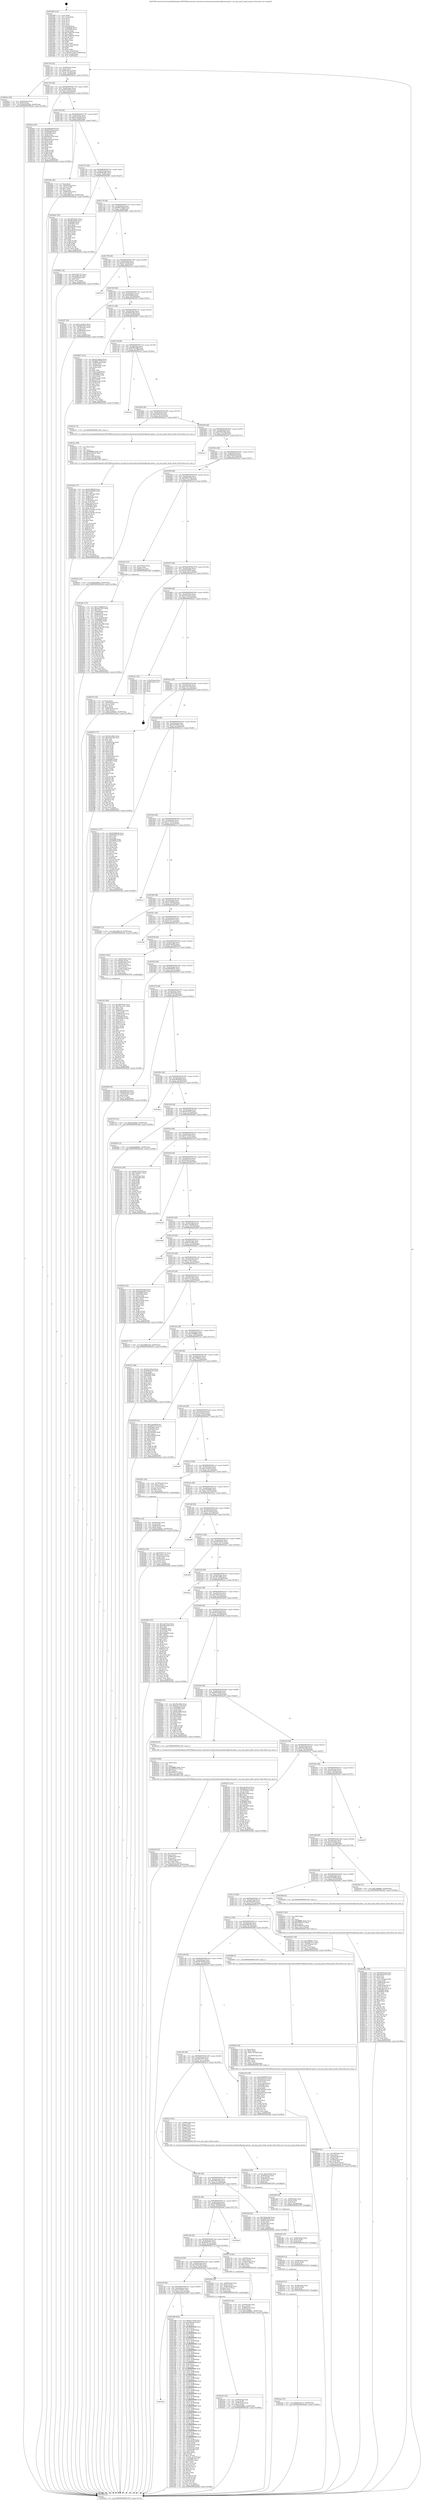 digraph "0x401690" {
  label = "0x401690 (/mnt/c/Users/mathe/Desktop/tcc/POCII/binaries/extr_linuxdriversnetwirelessinteliwlwifipcietx-gen2.c_iwl_pcie_gen2_build_amsdu_Final-ollvm.out::main(0))"
  labelloc = "t"
  node[shape=record]

  Entry [label="",width=0.3,height=0.3,shape=circle,fillcolor=black,style=filled]
  "0x401704" [label="{
     0x401704 [32]\l
     | [instrs]\l
     &nbsp;&nbsp;0x401704 \<+6\>: mov -0xd0(%rbp),%eax\l
     &nbsp;&nbsp;0x40170a \<+2\>: mov %eax,%ecx\l
     &nbsp;&nbsp;0x40170c \<+6\>: sub $0x80cab113,%ecx\l
     &nbsp;&nbsp;0x401712 \<+6\>: mov %eax,-0xe4(%rbp)\l
     &nbsp;&nbsp;0x401718 \<+6\>: mov %ecx,-0xe8(%rbp)\l
     &nbsp;&nbsp;0x40171e \<+6\>: je 0000000000402bce \<main+0x153e\>\l
  }"]
  "0x402bce" [label="{
     0x402bce [28]\l
     | [instrs]\l
     &nbsp;&nbsp;0x402bce \<+7\>: mov -0xc8(%rbp),%rax\l
     &nbsp;&nbsp;0x402bd5 \<+6\>: movl $0x0,(%rax)\l
     &nbsp;&nbsp;0x402bdb \<+10\>: movl $0x816e38eb,-0xd0(%rbp)\l
     &nbsp;&nbsp;0x402be5 \<+5\>: jmp 0000000000402efa \<main+0x186a\>\l
  }"]
  "0x401724" [label="{
     0x401724 [28]\l
     | [instrs]\l
     &nbsp;&nbsp;0x401724 \<+5\>: jmp 0000000000401729 \<main+0x99\>\l
     &nbsp;&nbsp;0x401729 \<+6\>: mov -0xe4(%rbp),%eax\l
     &nbsp;&nbsp;0x40172f \<+5\>: sub $0x816e38eb,%eax\l
     &nbsp;&nbsp;0x401734 \<+6\>: mov %eax,-0xec(%rbp)\l
     &nbsp;&nbsp;0x40173a \<+6\>: je 0000000000402bea \<main+0x155a\>\l
  }"]
  Exit [label="",width=0.3,height=0.3,shape=circle,fillcolor=black,style=filled,peripheries=2]
  "0x402bea" [label="{
     0x402bea [91]\l
     | [instrs]\l
     &nbsp;&nbsp;0x402bea \<+5\>: mov $0xed826058,%eax\l
     &nbsp;&nbsp;0x402bef \<+5\>: mov $0x4b7425ed,%ecx\l
     &nbsp;&nbsp;0x402bf4 \<+7\>: mov 0x405060,%edx\l
     &nbsp;&nbsp;0x402bfb \<+7\>: mov 0x405064,%esi\l
     &nbsp;&nbsp;0x402c02 \<+2\>: mov %edx,%edi\l
     &nbsp;&nbsp;0x402c04 \<+6\>: sub $0x6b4ac436,%edi\l
     &nbsp;&nbsp;0x402c0a \<+3\>: sub $0x1,%edi\l
     &nbsp;&nbsp;0x402c0d \<+6\>: add $0x6b4ac436,%edi\l
     &nbsp;&nbsp;0x402c13 \<+3\>: imul %edi,%edx\l
     &nbsp;&nbsp;0x402c16 \<+3\>: and $0x1,%edx\l
     &nbsp;&nbsp;0x402c19 \<+3\>: cmp $0x0,%edx\l
     &nbsp;&nbsp;0x402c1c \<+4\>: sete %r8b\l
     &nbsp;&nbsp;0x402c20 \<+3\>: cmp $0xa,%esi\l
     &nbsp;&nbsp;0x402c23 \<+4\>: setl %r9b\l
     &nbsp;&nbsp;0x402c27 \<+3\>: mov %r8b,%r10b\l
     &nbsp;&nbsp;0x402c2a \<+3\>: and %r9b,%r10b\l
     &nbsp;&nbsp;0x402c2d \<+3\>: xor %r9b,%r8b\l
     &nbsp;&nbsp;0x402c30 \<+3\>: or %r8b,%r10b\l
     &nbsp;&nbsp;0x402c33 \<+4\>: test $0x1,%r10b\l
     &nbsp;&nbsp;0x402c37 \<+3\>: cmovne %ecx,%eax\l
     &nbsp;&nbsp;0x402c3a \<+6\>: mov %eax,-0xd0(%rbp)\l
     &nbsp;&nbsp;0x402c40 \<+5\>: jmp 0000000000402efa \<main+0x186a\>\l
  }"]
  "0x401740" [label="{
     0x401740 [28]\l
     | [instrs]\l
     &nbsp;&nbsp;0x401740 \<+5\>: jmp 0000000000401745 \<main+0xb5\>\l
     &nbsp;&nbsp;0x401745 \<+6\>: mov -0xe4(%rbp),%eax\l
     &nbsp;&nbsp;0x40174b \<+5\>: sub $0x81ba5a59,%eax\l
     &nbsp;&nbsp;0x401750 \<+6\>: mov %eax,-0xf0(%rbp)\l
     &nbsp;&nbsp;0x401756 \<+6\>: je 000000000040228c \<main+0xbfc\>\l
  }"]
  "0x402aae" [label="{
     0x402aae [15]\l
     | [instrs]\l
     &nbsp;&nbsp;0x402aae \<+10\>: movl $0x80cab113,-0xd0(%rbp)\l
     &nbsp;&nbsp;0x402ab8 \<+5\>: jmp 0000000000402efa \<main+0x186a\>\l
  }"]
  "0x40228c" [label="{
     0x40228c [40]\l
     | [instrs]\l
     &nbsp;&nbsp;0x40228c \<+2\>: xor %eax,%eax\l
     &nbsp;&nbsp;0x40228e \<+7\>: mov -0x90(%rbp),%rcx\l
     &nbsp;&nbsp;0x402295 \<+2\>: mov (%rcx),%edx\l
     &nbsp;&nbsp;0x402297 \<+3\>: sub $0x1,%eax\l
     &nbsp;&nbsp;0x40229a \<+2\>: sub %eax,%edx\l
     &nbsp;&nbsp;0x40229c \<+7\>: mov -0x90(%rbp),%rcx\l
     &nbsp;&nbsp;0x4022a3 \<+2\>: mov %edx,(%rcx)\l
     &nbsp;&nbsp;0x4022a5 \<+10\>: movl $0x588b7ef2,-0xd0(%rbp)\l
     &nbsp;&nbsp;0x4022af \<+5\>: jmp 0000000000402efa \<main+0x186a\>\l
  }"]
  "0x40175c" [label="{
     0x40175c [28]\l
     | [instrs]\l
     &nbsp;&nbsp;0x40175c \<+5\>: jmp 0000000000401761 \<main+0xd1\>\l
     &nbsp;&nbsp;0x401761 \<+6\>: mov -0xe4(%rbp),%eax\l
     &nbsp;&nbsp;0x401767 \<+5\>: sub $0x86e63e87,%eax\l
     &nbsp;&nbsp;0x40176c \<+6\>: mov %eax,-0xf4(%rbp)\l
     &nbsp;&nbsp;0x401772 \<+6\>: je 00000000004020b7 \<main+0xa27\>\l
  }"]
  "0x402a9f" [label="{
     0x402a9f [15]\l
     | [instrs]\l
     &nbsp;&nbsp;0x402a9f \<+4\>: mov -0x50(%rbp),%rdx\l
     &nbsp;&nbsp;0x402aa3 \<+3\>: mov (%rdx),%rdx\l
     &nbsp;&nbsp;0x402aa6 \<+3\>: mov %rdx,%rdi\l
     &nbsp;&nbsp;0x402aa9 \<+5\>: call 0000000000401030 \<free@plt\>\l
     | [calls]\l
     &nbsp;&nbsp;0x401030 \{1\} (unknown)\l
  }"]
  "0x4020b7" [label="{
     0x4020b7 [91]\l
     | [instrs]\l
     &nbsp;&nbsp;0x4020b7 \<+5\>: mov $0x38204161,%eax\l
     &nbsp;&nbsp;0x4020bc \<+5\>: mov $0xd8c4e8f2,%ecx\l
     &nbsp;&nbsp;0x4020c1 \<+7\>: mov 0x405060,%edx\l
     &nbsp;&nbsp;0x4020c8 \<+7\>: mov 0x405064,%esi\l
     &nbsp;&nbsp;0x4020cf \<+2\>: mov %edx,%edi\l
     &nbsp;&nbsp;0x4020d1 \<+6\>: sub $0x4c80ef10,%edi\l
     &nbsp;&nbsp;0x4020d7 \<+3\>: sub $0x1,%edi\l
     &nbsp;&nbsp;0x4020da \<+6\>: add $0x4c80ef10,%edi\l
     &nbsp;&nbsp;0x4020e0 \<+3\>: imul %edi,%edx\l
     &nbsp;&nbsp;0x4020e3 \<+3\>: and $0x1,%edx\l
     &nbsp;&nbsp;0x4020e6 \<+3\>: cmp $0x0,%edx\l
     &nbsp;&nbsp;0x4020e9 \<+4\>: sete %r8b\l
     &nbsp;&nbsp;0x4020ed \<+3\>: cmp $0xa,%esi\l
     &nbsp;&nbsp;0x4020f0 \<+4\>: setl %r9b\l
     &nbsp;&nbsp;0x4020f4 \<+3\>: mov %r8b,%r10b\l
     &nbsp;&nbsp;0x4020f7 \<+3\>: and %r9b,%r10b\l
     &nbsp;&nbsp;0x4020fa \<+3\>: xor %r9b,%r8b\l
     &nbsp;&nbsp;0x4020fd \<+3\>: or %r8b,%r10b\l
     &nbsp;&nbsp;0x402100 \<+4\>: test $0x1,%r10b\l
     &nbsp;&nbsp;0x402104 \<+3\>: cmovne %ecx,%eax\l
     &nbsp;&nbsp;0x402107 \<+6\>: mov %eax,-0xd0(%rbp)\l
     &nbsp;&nbsp;0x40210d \<+5\>: jmp 0000000000402efa \<main+0x186a\>\l
  }"]
  "0x401778" [label="{
     0x401778 [28]\l
     | [instrs]\l
     &nbsp;&nbsp;0x401778 \<+5\>: jmp 000000000040177d \<main+0xed\>\l
     &nbsp;&nbsp;0x40177d \<+6\>: mov -0xe4(%rbp),%eax\l
     &nbsp;&nbsp;0x401783 \<+5\>: sub $0x884770db,%eax\l
     &nbsp;&nbsp;0x401788 \<+6\>: mov %eax,-0xf8(%rbp)\l
     &nbsp;&nbsp;0x40178e \<+6\>: je 0000000000402881 \<main+0x11f1\>\l
  }"]
  "0x402a90" [label="{
     0x402a90 [15]\l
     | [instrs]\l
     &nbsp;&nbsp;0x402a90 \<+4\>: mov -0x68(%rbp),%rdx\l
     &nbsp;&nbsp;0x402a94 \<+3\>: mov (%rdx),%rdx\l
     &nbsp;&nbsp;0x402a97 \<+3\>: mov %rdx,%rdi\l
     &nbsp;&nbsp;0x402a9a \<+5\>: call 0000000000401030 \<free@plt\>\l
     | [calls]\l
     &nbsp;&nbsp;0x401030 \{1\} (unknown)\l
  }"]
  "0x402881" [label="{
     0x402881 [30]\l
     | [instrs]\l
     &nbsp;&nbsp;0x402881 \<+5\>: mov $0x536271f7,%eax\l
     &nbsp;&nbsp;0x402886 \<+5\>: mov $0x4a8fb190,%ecx\l
     &nbsp;&nbsp;0x40288b \<+3\>: mov -0x2d(%rbp),%dl\l
     &nbsp;&nbsp;0x40288e \<+3\>: test $0x1,%dl\l
     &nbsp;&nbsp;0x402891 \<+3\>: cmovne %ecx,%eax\l
     &nbsp;&nbsp;0x402894 \<+6\>: mov %eax,-0xd0(%rbp)\l
     &nbsp;&nbsp;0x40289a \<+5\>: jmp 0000000000402efa \<main+0x186a\>\l
  }"]
  "0x401794" [label="{
     0x401794 [28]\l
     | [instrs]\l
     &nbsp;&nbsp;0x401794 \<+5\>: jmp 0000000000401799 \<main+0x109\>\l
     &nbsp;&nbsp;0x401799 \<+6\>: mov -0xe4(%rbp),%eax\l
     &nbsp;&nbsp;0x40179f \<+5\>: sub $0x8e15183d,%eax\l
     &nbsp;&nbsp;0x4017a4 \<+6\>: mov %eax,-0xfc(%rbp)\l
     &nbsp;&nbsp;0x4017aa \<+6\>: je 0000000000402cc3 \<main+0x1633\>\l
  }"]
  "0x402a81" [label="{
     0x402a81 [15]\l
     | [instrs]\l
     &nbsp;&nbsp;0x402a81 \<+4\>: mov -0x80(%rbp),%rdx\l
     &nbsp;&nbsp;0x402a85 \<+3\>: mov (%rdx),%rdx\l
     &nbsp;&nbsp;0x402a88 \<+3\>: mov %rdx,%rdi\l
     &nbsp;&nbsp;0x402a8b \<+5\>: call 0000000000401030 \<free@plt\>\l
     | [calls]\l
     &nbsp;&nbsp;0x401030 \{1\} (unknown)\l
  }"]
  "0x402cc3" [label="{
     0x402cc3\l
  }", style=dashed]
  "0x4017b0" [label="{
     0x4017b0 [28]\l
     | [instrs]\l
     &nbsp;&nbsp;0x4017b0 \<+5\>: jmp 00000000004017b5 \<main+0x125\>\l
     &nbsp;&nbsp;0x4017b5 \<+6\>: mov -0xe4(%rbp),%eax\l
     &nbsp;&nbsp;0x4017bb \<+5\>: sub $0x8e28ffca,%eax\l
     &nbsp;&nbsp;0x4017c0 \<+6\>: mov %eax,-0x100(%rbp)\l
     &nbsp;&nbsp;0x4017c6 \<+6\>: je 00000000004022f7 \<main+0xc67\>\l
  }"]
  "0x402a69" [label="{
     0x402a69 [24]\l
     | [instrs]\l
     &nbsp;&nbsp;0x402a69 \<+7\>: mov -0x98(%rbp),%rdx\l
     &nbsp;&nbsp;0x402a70 \<+3\>: mov (%rdx),%rdx\l
     &nbsp;&nbsp;0x402a73 \<+3\>: mov %rdx,%rdi\l
     &nbsp;&nbsp;0x402a76 \<+6\>: mov %eax,-0x1d8(%rbp)\l
     &nbsp;&nbsp;0x402a7c \<+5\>: call 0000000000401030 \<free@plt\>\l
     | [calls]\l
     &nbsp;&nbsp;0x401030 \{1\} (unknown)\l
  }"]
  "0x4022f7" [label="{
     0x4022f7 [39]\l
     | [instrs]\l
     &nbsp;&nbsp;0x4022f7 \<+5\>: mov $0x1cdcd5c3,%eax\l
     &nbsp;&nbsp;0x4022fc \<+5\>: mov $0xbd67d287,%ecx\l
     &nbsp;&nbsp;0x402301 \<+4\>: mov -0x78(%rbp),%rdx\l
     &nbsp;&nbsp;0x402305 \<+2\>: mov (%rdx),%esi\l
     &nbsp;&nbsp;0x402307 \<+7\>: mov -0x88(%rbp),%rdx\l
     &nbsp;&nbsp;0x40230e \<+2\>: cmp (%rdx),%esi\l
     &nbsp;&nbsp;0x402310 \<+3\>: cmovl %ecx,%eax\l
     &nbsp;&nbsp;0x402313 \<+6\>: mov %eax,-0xd0(%rbp)\l
     &nbsp;&nbsp;0x402319 \<+5\>: jmp 0000000000402efa \<main+0x186a\>\l
  }"]
  "0x4017cc" [label="{
     0x4017cc [28]\l
     | [instrs]\l
     &nbsp;&nbsp;0x4017cc \<+5\>: jmp 00000000004017d1 \<main+0x141\>\l
     &nbsp;&nbsp;0x4017d1 \<+6\>: mov -0xe4(%rbp),%eax\l
     &nbsp;&nbsp;0x4017d7 \<+5\>: sub $0x906da252,%eax\l
     &nbsp;&nbsp;0x4017dc \<+6\>: mov %eax,-0x104(%rbp)\l
     &nbsp;&nbsp;0x4017e2 \<+6\>: je 0000000000402807 \<main+0x1177\>\l
  }"]
  "0x402a4c" [label="{
     0x402a4c [29]\l
     | [instrs]\l
     &nbsp;&nbsp;0x402a4c \<+10\>: movabs $0x4030b6,%rdi\l
     &nbsp;&nbsp;0x402a56 \<+4\>: mov -0x40(%rbp),%rdx\l
     &nbsp;&nbsp;0x402a5a \<+2\>: mov %eax,(%rdx)\l
     &nbsp;&nbsp;0x402a5c \<+4\>: mov -0x40(%rbp),%rdx\l
     &nbsp;&nbsp;0x402a60 \<+2\>: mov (%rdx),%esi\l
     &nbsp;&nbsp;0x402a62 \<+2\>: mov $0x0,%al\l
     &nbsp;&nbsp;0x402a64 \<+5\>: call 0000000000401040 \<printf@plt\>\l
     | [calls]\l
     &nbsp;&nbsp;0x401040 \{1\} (unknown)\l
  }"]
  "0x402807" [label="{
     0x402807 [122]\l
     | [instrs]\l
     &nbsp;&nbsp;0x402807 \<+5\>: mov $0x431eb6ad,%eax\l
     &nbsp;&nbsp;0x40280c \<+5\>: mov $0x884770db,%ecx\l
     &nbsp;&nbsp;0x402811 \<+4\>: mov -0x48(%rbp),%rdx\l
     &nbsp;&nbsp;0x402815 \<+2\>: mov (%rdx),%esi\l
     &nbsp;&nbsp;0x402817 \<+4\>: mov -0x58(%rbp),%rdx\l
     &nbsp;&nbsp;0x40281b \<+2\>: cmp (%rdx),%esi\l
     &nbsp;&nbsp;0x40281d \<+4\>: setl %dil\l
     &nbsp;&nbsp;0x402821 \<+4\>: and $0x1,%dil\l
     &nbsp;&nbsp;0x402825 \<+4\>: mov %dil,-0x2d(%rbp)\l
     &nbsp;&nbsp;0x402829 \<+7\>: mov 0x405060,%esi\l
     &nbsp;&nbsp;0x402830 \<+8\>: mov 0x405064,%r8d\l
     &nbsp;&nbsp;0x402838 \<+3\>: mov %esi,%r9d\l
     &nbsp;&nbsp;0x40283b \<+7\>: sub $0xf9cece2c,%r9d\l
     &nbsp;&nbsp;0x402842 \<+4\>: sub $0x1,%r9d\l
     &nbsp;&nbsp;0x402846 \<+7\>: add $0xf9cece2c,%r9d\l
     &nbsp;&nbsp;0x40284d \<+4\>: imul %r9d,%esi\l
     &nbsp;&nbsp;0x402851 \<+3\>: and $0x1,%esi\l
     &nbsp;&nbsp;0x402854 \<+3\>: cmp $0x0,%esi\l
     &nbsp;&nbsp;0x402857 \<+4\>: sete %dil\l
     &nbsp;&nbsp;0x40285b \<+4\>: cmp $0xa,%r8d\l
     &nbsp;&nbsp;0x40285f \<+4\>: setl %r10b\l
     &nbsp;&nbsp;0x402863 \<+3\>: mov %dil,%r11b\l
     &nbsp;&nbsp;0x402866 \<+3\>: and %r10b,%r11b\l
     &nbsp;&nbsp;0x402869 \<+3\>: xor %r10b,%dil\l
     &nbsp;&nbsp;0x40286c \<+3\>: or %dil,%r11b\l
     &nbsp;&nbsp;0x40286f \<+4\>: test $0x1,%r11b\l
     &nbsp;&nbsp;0x402873 \<+3\>: cmovne %ecx,%eax\l
     &nbsp;&nbsp;0x402876 \<+6\>: mov %eax,-0xd0(%rbp)\l
     &nbsp;&nbsp;0x40287c \<+5\>: jmp 0000000000402efa \<main+0x186a\>\l
  }"]
  "0x4017e8" [label="{
     0x4017e8 [28]\l
     | [instrs]\l
     &nbsp;&nbsp;0x4017e8 \<+5\>: jmp 00000000004017ed \<main+0x15d\>\l
     &nbsp;&nbsp;0x4017ed \<+6\>: mov -0xe4(%rbp),%eax\l
     &nbsp;&nbsp;0x4017f3 \<+5\>: sub $0x90991d68,%eax\l
     &nbsp;&nbsp;0x4017f8 \<+6\>: mov %eax,-0x108(%rbp)\l
     &nbsp;&nbsp;0x4017fe \<+6\>: je 0000000000402ece \<main+0x183e\>\l
  }"]
  "0x4028d0" [label="{
     0x4028d0 [42]\l
     | [instrs]\l
     &nbsp;&nbsp;0x4028d0 \<+6\>: mov -0x1d4(%rbp),%ecx\l
     &nbsp;&nbsp;0x4028d6 \<+3\>: imul %eax,%ecx\l
     &nbsp;&nbsp;0x4028d9 \<+4\>: mov -0x50(%rbp),%rdi\l
     &nbsp;&nbsp;0x4028dd \<+3\>: mov (%rdi),%rdi\l
     &nbsp;&nbsp;0x4028e0 \<+4\>: mov -0x48(%rbp),%r8\l
     &nbsp;&nbsp;0x4028e4 \<+3\>: movslq (%r8),%r8\l
     &nbsp;&nbsp;0x4028e7 \<+4\>: mov %ecx,(%rdi,%r8,4)\l
     &nbsp;&nbsp;0x4028eb \<+10\>: movl $0x3b3cba00,-0xd0(%rbp)\l
     &nbsp;&nbsp;0x4028f5 \<+5\>: jmp 0000000000402efa \<main+0x186a\>\l
  }"]
  "0x402ece" [label="{
     0x402ece\l
  }", style=dashed]
  "0x401804" [label="{
     0x401804 [28]\l
     | [instrs]\l
     &nbsp;&nbsp;0x401804 \<+5\>: jmp 0000000000401809 \<main+0x179\>\l
     &nbsp;&nbsp;0x401809 \<+6\>: mov -0xe4(%rbp),%eax\l
     &nbsp;&nbsp;0x40180f \<+5\>: sub $0x92d451c6,%eax\l
     &nbsp;&nbsp;0x401814 \<+6\>: mov %eax,-0x10c(%rbp)\l
     &nbsp;&nbsp;0x40181a \<+6\>: je 00000000004023a7 \<main+0xd17\>\l
  }"]
  "0x4028a4" [label="{
     0x4028a4 [44]\l
     | [instrs]\l
     &nbsp;&nbsp;0x4028a4 \<+2\>: xor %ecx,%ecx\l
     &nbsp;&nbsp;0x4028a6 \<+5\>: mov $0x2,%edx\l
     &nbsp;&nbsp;0x4028ab \<+6\>: mov %edx,-0x1d0(%rbp)\l
     &nbsp;&nbsp;0x4028b1 \<+1\>: cltd\l
     &nbsp;&nbsp;0x4028b2 \<+6\>: mov -0x1d0(%rbp),%esi\l
     &nbsp;&nbsp;0x4028b8 \<+2\>: idiv %esi\l
     &nbsp;&nbsp;0x4028ba \<+6\>: imul $0xfffffffe,%edx,%edx\l
     &nbsp;&nbsp;0x4028c0 \<+3\>: sub $0x1,%ecx\l
     &nbsp;&nbsp;0x4028c3 \<+2\>: sub %ecx,%edx\l
     &nbsp;&nbsp;0x4028c5 \<+6\>: mov %edx,-0x1d4(%rbp)\l
     &nbsp;&nbsp;0x4028cb \<+5\>: call 0000000000401160 \<next_i\>\l
     | [calls]\l
     &nbsp;&nbsp;0x401160 \{1\} (/mnt/c/Users/mathe/Desktop/tcc/POCII/binaries/extr_linuxdriversnetwirelessinteliwlwifipcietx-gen2.c_iwl_pcie_gen2_build_amsdu_Final-ollvm.out::next_i)\l
  }"]
  "0x4023a7" [label="{
     0x4023a7 [5]\l
     | [instrs]\l
     &nbsp;&nbsp;0x4023a7 \<+5\>: call 0000000000401160 \<next_i\>\l
     | [calls]\l
     &nbsp;&nbsp;0x401160 \{1\} (/mnt/c/Users/mathe/Desktop/tcc/POCII/binaries/extr_linuxdriversnetwirelessinteliwlwifipcietx-gen2.c_iwl_pcie_gen2_build_amsdu_Final-ollvm.out::next_i)\l
  }"]
  "0x401820" [label="{
     0x401820 [28]\l
     | [instrs]\l
     &nbsp;&nbsp;0x401820 \<+5\>: jmp 0000000000401825 \<main+0x195\>\l
     &nbsp;&nbsp;0x401825 \<+6\>: mov -0xe4(%rbp),%eax\l
     &nbsp;&nbsp;0x40182b \<+5\>: sub $0x935912bd,%eax\l
     &nbsp;&nbsp;0x401830 \<+6\>: mov %eax,-0x110(%rbp)\l
     &nbsp;&nbsp;0x401836 \<+6\>: je 0000000000402e31 \<main+0x17a1\>\l
  }"]
  "0x402791" [label="{
     0x402791 [32]\l
     | [instrs]\l
     &nbsp;&nbsp;0x402791 \<+4\>: mov -0x50(%rbp),%rdi\l
     &nbsp;&nbsp;0x402795 \<+3\>: mov %rax,(%rdi)\l
     &nbsp;&nbsp;0x402798 \<+4\>: mov -0x48(%rbp),%rax\l
     &nbsp;&nbsp;0x40279c \<+6\>: movl $0x0,(%rax)\l
     &nbsp;&nbsp;0x4027a2 \<+10\>: movl $0x16df88bc,-0xd0(%rbp)\l
     &nbsp;&nbsp;0x4027ac \<+5\>: jmp 0000000000402efa \<main+0x186a\>\l
  }"]
  "0x402e31" [label="{
     0x402e31\l
  }", style=dashed]
  "0x40183c" [label="{
     0x40183c [28]\l
     | [instrs]\l
     &nbsp;&nbsp;0x40183c \<+5\>: jmp 0000000000401841 \<main+0x1b1\>\l
     &nbsp;&nbsp;0x401841 \<+6\>: mov -0xe4(%rbp),%eax\l
     &nbsp;&nbsp;0x401847 \<+5\>: sub $0x94b82a3d,%eax\l
     &nbsp;&nbsp;0x40184c \<+6\>: mov %eax,-0x114(%rbp)\l
     &nbsp;&nbsp;0x401852 \<+6\>: je 00000000004025a2 \<main+0xf12\>\l
  }"]
  "0x40269a" [label="{
     0x40269a [169]\l
     | [instrs]\l
     &nbsp;&nbsp;0x40269a \<+5\>: mov $0x935912bd,%ecx\l
     &nbsp;&nbsp;0x40269f \<+5\>: mov $0xe9f20534,%edx\l
     &nbsp;&nbsp;0x4026a4 \<+3\>: mov $0x1,%sil\l
     &nbsp;&nbsp;0x4026a7 \<+2\>: xor %edi,%edi\l
     &nbsp;&nbsp;0x4026a9 \<+7\>: mov -0x1cc(%rbp),%r8d\l
     &nbsp;&nbsp;0x4026b0 \<+4\>: imul %eax,%r8d\l
     &nbsp;&nbsp;0x4026b4 \<+4\>: mov -0x68(%rbp),%r9\l
     &nbsp;&nbsp;0x4026b8 \<+3\>: mov (%r9),%r9\l
     &nbsp;&nbsp;0x4026bb \<+4\>: mov -0x60(%rbp),%r10\l
     &nbsp;&nbsp;0x4026bf \<+3\>: movslq (%r10),%r10\l
     &nbsp;&nbsp;0x4026c2 \<+4\>: mov %r8d,(%r9,%r10,4)\l
     &nbsp;&nbsp;0x4026c6 \<+7\>: mov 0x405060,%eax\l
     &nbsp;&nbsp;0x4026cd \<+8\>: mov 0x405064,%r8d\l
     &nbsp;&nbsp;0x4026d5 \<+3\>: sub $0x1,%edi\l
     &nbsp;&nbsp;0x4026d8 \<+3\>: mov %eax,%r11d\l
     &nbsp;&nbsp;0x4026db \<+3\>: add %edi,%r11d\l
     &nbsp;&nbsp;0x4026de \<+4\>: imul %r11d,%eax\l
     &nbsp;&nbsp;0x4026e2 \<+3\>: and $0x1,%eax\l
     &nbsp;&nbsp;0x4026e5 \<+3\>: cmp $0x0,%eax\l
     &nbsp;&nbsp;0x4026e8 \<+3\>: sete %bl\l
     &nbsp;&nbsp;0x4026eb \<+4\>: cmp $0xa,%r8d\l
     &nbsp;&nbsp;0x4026ef \<+4\>: setl %r14b\l
     &nbsp;&nbsp;0x4026f3 \<+3\>: mov %bl,%r15b\l
     &nbsp;&nbsp;0x4026f6 \<+4\>: xor $0xff,%r15b\l
     &nbsp;&nbsp;0x4026fa \<+3\>: mov %r14b,%r12b\l
     &nbsp;&nbsp;0x4026fd \<+4\>: xor $0xff,%r12b\l
     &nbsp;&nbsp;0x402701 \<+4\>: xor $0x0,%sil\l
     &nbsp;&nbsp;0x402705 \<+3\>: mov %r15b,%r13b\l
     &nbsp;&nbsp;0x402708 \<+4\>: and $0x0,%r13b\l
     &nbsp;&nbsp;0x40270c \<+3\>: and %sil,%bl\l
     &nbsp;&nbsp;0x40270f \<+3\>: mov %r12b,%al\l
     &nbsp;&nbsp;0x402712 \<+2\>: and $0x0,%al\l
     &nbsp;&nbsp;0x402714 \<+3\>: and %sil,%r14b\l
     &nbsp;&nbsp;0x402717 \<+3\>: or %bl,%r13b\l
     &nbsp;&nbsp;0x40271a \<+3\>: or %r14b,%al\l
     &nbsp;&nbsp;0x40271d \<+3\>: xor %al,%r13b\l
     &nbsp;&nbsp;0x402720 \<+3\>: or %r12b,%r15b\l
     &nbsp;&nbsp;0x402723 \<+4\>: xor $0xff,%r15b\l
     &nbsp;&nbsp;0x402727 \<+4\>: or $0x0,%sil\l
     &nbsp;&nbsp;0x40272b \<+3\>: and %sil,%r15b\l
     &nbsp;&nbsp;0x40272e \<+3\>: or %r15b,%r13b\l
     &nbsp;&nbsp;0x402731 \<+4\>: test $0x1,%r13b\l
     &nbsp;&nbsp;0x402735 \<+3\>: cmovne %edx,%ecx\l
     &nbsp;&nbsp;0x402738 \<+6\>: mov %ecx,-0xd0(%rbp)\l
     &nbsp;&nbsp;0x40273e \<+5\>: jmp 0000000000402efa \<main+0x186a\>\l
  }"]
  "0x4025a2" [label="{
     0x4025a2 [15]\l
     | [instrs]\l
     &nbsp;&nbsp;0x4025a2 \<+10\>: movl $0x8e28ffca,-0xd0(%rbp)\l
     &nbsp;&nbsp;0x4025ac \<+5\>: jmp 0000000000402efa \<main+0x186a\>\l
  }"]
  "0x401858" [label="{
     0x401858 [28]\l
     | [instrs]\l
     &nbsp;&nbsp;0x401858 \<+5\>: jmp 000000000040185d \<main+0x1cd\>\l
     &nbsp;&nbsp;0x40185d \<+6\>: mov -0xe4(%rbp),%eax\l
     &nbsp;&nbsp;0x401863 \<+5\>: sub $0x989127e6,%eax\l
     &nbsp;&nbsp;0x401868 \<+6\>: mov %eax,-0x118(%rbp)\l
     &nbsp;&nbsp;0x40186e \<+6\>: je 0000000000401fcb \<main+0x93b\>\l
  }"]
  "0x402672" [label="{
     0x402672 [40]\l
     | [instrs]\l
     &nbsp;&nbsp;0x402672 \<+5\>: mov $0x2,%ecx\l
     &nbsp;&nbsp;0x402677 \<+1\>: cltd\l
     &nbsp;&nbsp;0x402678 \<+2\>: idiv %ecx\l
     &nbsp;&nbsp;0x40267a \<+6\>: imul $0xfffffffe,%edx,%ecx\l
     &nbsp;&nbsp;0x402680 \<+6\>: add $0x55062d7e,%ecx\l
     &nbsp;&nbsp;0x402686 \<+3\>: add $0x1,%ecx\l
     &nbsp;&nbsp;0x402689 \<+6\>: sub $0x55062d7e,%ecx\l
     &nbsp;&nbsp;0x40268f \<+6\>: mov %ecx,-0x1cc(%rbp)\l
     &nbsp;&nbsp;0x402695 \<+5\>: call 0000000000401160 \<next_i\>\l
     | [calls]\l
     &nbsp;&nbsp;0x401160 \{1\} (/mnt/c/Users/mathe/Desktop/tcc/POCII/binaries/extr_linuxdriversnetwirelessinteliwlwifipcietx-gen2.c_iwl_pcie_gen2_build_amsdu_Final-ollvm.out::next_i)\l
  }"]
  "0x401fcb" [label="{
     0x401fcb [19]\l
     | [instrs]\l
     &nbsp;&nbsp;0x401fcb \<+7\>: mov -0xc0(%rbp),%rax\l
     &nbsp;&nbsp;0x401fd2 \<+3\>: mov (%rax),%rax\l
     &nbsp;&nbsp;0x401fd5 \<+4\>: mov 0x8(%rax),%rdi\l
     &nbsp;&nbsp;0x401fd9 \<+5\>: call 0000000000401060 \<atoi@plt\>\l
     | [calls]\l
     &nbsp;&nbsp;0x401060 \{1\} (unknown)\l
  }"]
  "0x401874" [label="{
     0x401874 [28]\l
     | [instrs]\l
     &nbsp;&nbsp;0x401874 \<+5\>: jmp 0000000000401879 \<main+0x1e9\>\l
     &nbsp;&nbsp;0x401879 \<+6\>: mov -0xe4(%rbp),%eax\l
     &nbsp;&nbsp;0x40187f \<+5\>: sub $0xaf22b69a,%eax\l
     &nbsp;&nbsp;0x401884 \<+6\>: mov %eax,-0x11c(%rbp)\l
     &nbsp;&nbsp;0x40188a \<+6\>: je 0000000000402752 \<main+0x10c2\>\l
  }"]
  "0x4025ce" [label="{
     0x4025ce [32]\l
     | [instrs]\l
     &nbsp;&nbsp;0x4025ce \<+4\>: mov -0x68(%rbp),%rdi\l
     &nbsp;&nbsp;0x4025d2 \<+3\>: mov %rax,(%rdi)\l
     &nbsp;&nbsp;0x4025d5 \<+4\>: mov -0x60(%rbp),%rax\l
     &nbsp;&nbsp;0x4025d9 \<+6\>: movl $0x0,(%rax)\l
     &nbsp;&nbsp;0x4025df \<+10\>: movl $0x2225844c,-0xd0(%rbp)\l
     &nbsp;&nbsp;0x4025e9 \<+5\>: jmp 0000000000402efa \<main+0x186a\>\l
  }"]
  "0x402752" [label="{
     0x402752 [34]\l
     | [instrs]\l
     &nbsp;&nbsp;0x402752 \<+2\>: xor %eax,%eax\l
     &nbsp;&nbsp;0x402754 \<+4\>: mov -0x60(%rbp),%rcx\l
     &nbsp;&nbsp;0x402758 \<+2\>: mov (%rcx),%edx\l
     &nbsp;&nbsp;0x40275a \<+3\>: sub $0x1,%eax\l
     &nbsp;&nbsp;0x40275d \<+2\>: sub %eax,%edx\l
     &nbsp;&nbsp;0x40275f \<+4\>: mov -0x60(%rbp),%rcx\l
     &nbsp;&nbsp;0x402763 \<+2\>: mov %edx,(%rcx)\l
     &nbsp;&nbsp;0x402765 \<+10\>: movl $0x2225844c,-0xd0(%rbp)\l
     &nbsp;&nbsp;0x40276f \<+5\>: jmp 0000000000402efa \<main+0x186a\>\l
  }"]
  "0x401890" [label="{
     0x401890 [28]\l
     | [instrs]\l
     &nbsp;&nbsp;0x401890 \<+5\>: jmp 0000000000401895 \<main+0x205\>\l
     &nbsp;&nbsp;0x401895 \<+6\>: mov -0xe4(%rbp),%eax\l
     &nbsp;&nbsp;0x40189b \<+5\>: sub $0xb142ebc3,%eax\l
     &nbsp;&nbsp;0x4018a0 \<+6\>: mov %eax,-0x120(%rbp)\l
     &nbsp;&nbsp;0x4018a6 \<+6\>: je 0000000000402cb1 \<main+0x1621\>\l
  }"]
  "0x4023d4" [label="{
     0x4023d4 [177]\l
     | [instrs]\l
     &nbsp;&nbsp;0x4023d4 \<+5\>: mov $0x62289b48,%ecx\l
     &nbsp;&nbsp;0x4023d9 \<+5\>: mov $0xd1ed90bd,%edx\l
     &nbsp;&nbsp;0x4023de \<+3\>: mov $0x1,%sil\l
     &nbsp;&nbsp;0x4023e1 \<+6\>: mov -0x1c8(%rbp),%edi\l
     &nbsp;&nbsp;0x4023e7 \<+3\>: imul %eax,%edi\l
     &nbsp;&nbsp;0x4023ea \<+4\>: mov -0x80(%rbp),%r8\l
     &nbsp;&nbsp;0x4023ee \<+3\>: mov (%r8),%r8\l
     &nbsp;&nbsp;0x4023f1 \<+4\>: mov -0x78(%rbp),%r9\l
     &nbsp;&nbsp;0x4023f5 \<+3\>: movslq (%r9),%r9\l
     &nbsp;&nbsp;0x4023f8 \<+4\>: mov %edi,(%r8,%r9,4)\l
     &nbsp;&nbsp;0x4023fc \<+7\>: mov 0x405060,%eax\l
     &nbsp;&nbsp;0x402403 \<+7\>: mov 0x405064,%edi\l
     &nbsp;&nbsp;0x40240a \<+3\>: mov %eax,%r10d\l
     &nbsp;&nbsp;0x40240d \<+7\>: add $0x513263ba,%r10d\l
     &nbsp;&nbsp;0x402414 \<+4\>: sub $0x1,%r10d\l
     &nbsp;&nbsp;0x402418 \<+7\>: sub $0x513263ba,%r10d\l
     &nbsp;&nbsp;0x40241f \<+4\>: imul %r10d,%eax\l
     &nbsp;&nbsp;0x402423 \<+3\>: and $0x1,%eax\l
     &nbsp;&nbsp;0x402426 \<+3\>: cmp $0x0,%eax\l
     &nbsp;&nbsp;0x402429 \<+4\>: sete %r11b\l
     &nbsp;&nbsp;0x40242d \<+3\>: cmp $0xa,%edi\l
     &nbsp;&nbsp;0x402430 \<+3\>: setl %bl\l
     &nbsp;&nbsp;0x402433 \<+3\>: mov %r11b,%r14b\l
     &nbsp;&nbsp;0x402436 \<+4\>: xor $0xff,%r14b\l
     &nbsp;&nbsp;0x40243a \<+3\>: mov %bl,%r15b\l
     &nbsp;&nbsp;0x40243d \<+4\>: xor $0xff,%r15b\l
     &nbsp;&nbsp;0x402441 \<+4\>: xor $0x0,%sil\l
     &nbsp;&nbsp;0x402445 \<+3\>: mov %r14b,%r12b\l
     &nbsp;&nbsp;0x402448 \<+4\>: and $0x0,%r12b\l
     &nbsp;&nbsp;0x40244c \<+3\>: and %sil,%r11b\l
     &nbsp;&nbsp;0x40244f \<+3\>: mov %r15b,%r13b\l
     &nbsp;&nbsp;0x402452 \<+4\>: and $0x0,%r13b\l
     &nbsp;&nbsp;0x402456 \<+3\>: and %sil,%bl\l
     &nbsp;&nbsp;0x402459 \<+3\>: or %r11b,%r12b\l
     &nbsp;&nbsp;0x40245c \<+3\>: or %bl,%r13b\l
     &nbsp;&nbsp;0x40245f \<+3\>: xor %r13b,%r12b\l
     &nbsp;&nbsp;0x402462 \<+3\>: or %r15b,%r14b\l
     &nbsp;&nbsp;0x402465 \<+4\>: xor $0xff,%r14b\l
     &nbsp;&nbsp;0x402469 \<+4\>: or $0x0,%sil\l
     &nbsp;&nbsp;0x40246d \<+3\>: and %sil,%r14b\l
     &nbsp;&nbsp;0x402470 \<+3\>: or %r14b,%r12b\l
     &nbsp;&nbsp;0x402473 \<+4\>: test $0x1,%r12b\l
     &nbsp;&nbsp;0x402477 \<+3\>: cmovne %edx,%ecx\l
     &nbsp;&nbsp;0x40247a \<+6\>: mov %ecx,-0xd0(%rbp)\l
     &nbsp;&nbsp;0x402480 \<+5\>: jmp 0000000000402efa \<main+0x186a\>\l
  }"]
  "0x402cb1" [label="{
     0x402cb1 [18]\l
     | [instrs]\l
     &nbsp;&nbsp;0x402cb1 \<+3\>: mov -0x2c(%rbp),%eax\l
     &nbsp;&nbsp;0x402cb4 \<+4\>: lea -0x28(%rbp),%rsp\l
     &nbsp;&nbsp;0x402cb8 \<+1\>: pop %rbx\l
     &nbsp;&nbsp;0x402cb9 \<+2\>: pop %r12\l
     &nbsp;&nbsp;0x402cbb \<+2\>: pop %r13\l
     &nbsp;&nbsp;0x402cbd \<+2\>: pop %r14\l
     &nbsp;&nbsp;0x402cbf \<+2\>: pop %r15\l
     &nbsp;&nbsp;0x402cc1 \<+1\>: pop %rbp\l
     &nbsp;&nbsp;0x402cc2 \<+1\>: ret\l
  }"]
  "0x4018ac" [label="{
     0x4018ac [28]\l
     | [instrs]\l
     &nbsp;&nbsp;0x4018ac \<+5\>: jmp 00000000004018b1 \<main+0x221\>\l
     &nbsp;&nbsp;0x4018b1 \<+6\>: mov -0xe4(%rbp),%eax\l
     &nbsp;&nbsp;0x4018b7 \<+5\>: sub $0xbc0c17e0,%eax\l
     &nbsp;&nbsp;0x4018bc \<+6\>: mov %eax,-0x124(%rbp)\l
     &nbsp;&nbsp;0x4018c2 \<+6\>: je 0000000000402955 \<main+0x12c5\>\l
  }"]
  "0x4023ac" [label="{
     0x4023ac [40]\l
     | [instrs]\l
     &nbsp;&nbsp;0x4023ac \<+5\>: mov $0x2,%ecx\l
     &nbsp;&nbsp;0x4023b1 \<+1\>: cltd\l
     &nbsp;&nbsp;0x4023b2 \<+2\>: idiv %ecx\l
     &nbsp;&nbsp;0x4023b4 \<+6\>: imul $0xfffffffe,%edx,%ecx\l
     &nbsp;&nbsp;0x4023ba \<+6\>: add $0x2ce5d23e,%ecx\l
     &nbsp;&nbsp;0x4023c0 \<+3\>: add $0x1,%ecx\l
     &nbsp;&nbsp;0x4023c3 \<+6\>: sub $0x2ce5d23e,%ecx\l
     &nbsp;&nbsp;0x4023c9 \<+6\>: mov %ecx,-0x1c8(%rbp)\l
     &nbsp;&nbsp;0x4023cf \<+5\>: call 0000000000401160 \<next_i\>\l
     | [calls]\l
     &nbsp;&nbsp;0x401160 \{1\} (/mnt/c/Users/mathe/Desktop/tcc/POCII/binaries/extr_linuxdriversnetwirelessinteliwlwifipcietx-gen2.c_iwl_pcie_gen2_build_amsdu_Final-ollvm.out::next_i)\l
  }"]
  "0x402955" [label="{
     0x402955 [177]\l
     | [instrs]\l
     &nbsp;&nbsp;0x402955 \<+5\>: mov $0x38cc4f6a,%eax\l
     &nbsp;&nbsp;0x40295a \<+5\>: mov $0x43c61fed,%ecx\l
     &nbsp;&nbsp;0x40295f \<+2\>: mov $0x1,%dl\l
     &nbsp;&nbsp;0x402961 \<+2\>: xor %esi,%esi\l
     &nbsp;&nbsp;0x402963 \<+4\>: mov -0x48(%rbp),%rdi\l
     &nbsp;&nbsp;0x402967 \<+3\>: mov (%rdi),%r8d\l
     &nbsp;&nbsp;0x40296a \<+3\>: mov %esi,%r9d\l
     &nbsp;&nbsp;0x40296d \<+3\>: sub %r8d,%r9d\l
     &nbsp;&nbsp;0x402970 \<+3\>: mov %esi,%r8d\l
     &nbsp;&nbsp;0x402973 \<+4\>: sub $0x1,%r8d\l
     &nbsp;&nbsp;0x402977 \<+3\>: add %r8d,%r9d\l
     &nbsp;&nbsp;0x40297a \<+3\>: mov %esi,%r8d\l
     &nbsp;&nbsp;0x40297d \<+3\>: sub %r9d,%r8d\l
     &nbsp;&nbsp;0x402980 \<+4\>: mov -0x48(%rbp),%rdi\l
     &nbsp;&nbsp;0x402984 \<+3\>: mov %r8d,(%rdi)\l
     &nbsp;&nbsp;0x402987 \<+8\>: mov 0x405060,%r8d\l
     &nbsp;&nbsp;0x40298f \<+8\>: mov 0x405064,%r9d\l
     &nbsp;&nbsp;0x402997 \<+3\>: sub $0x1,%esi\l
     &nbsp;&nbsp;0x40299a \<+3\>: mov %r8d,%r10d\l
     &nbsp;&nbsp;0x40299d \<+3\>: add %esi,%r10d\l
     &nbsp;&nbsp;0x4029a0 \<+4\>: imul %r10d,%r8d\l
     &nbsp;&nbsp;0x4029a4 \<+4\>: and $0x1,%r8d\l
     &nbsp;&nbsp;0x4029a8 \<+4\>: cmp $0x0,%r8d\l
     &nbsp;&nbsp;0x4029ac \<+4\>: sete %r11b\l
     &nbsp;&nbsp;0x4029b0 \<+4\>: cmp $0xa,%r9d\l
     &nbsp;&nbsp;0x4029b4 \<+3\>: setl %bl\l
     &nbsp;&nbsp;0x4029b7 \<+3\>: mov %r11b,%r14b\l
     &nbsp;&nbsp;0x4029ba \<+4\>: xor $0xff,%r14b\l
     &nbsp;&nbsp;0x4029be \<+3\>: mov %bl,%r15b\l
     &nbsp;&nbsp;0x4029c1 \<+4\>: xor $0xff,%r15b\l
     &nbsp;&nbsp;0x4029c5 \<+3\>: xor $0x1,%dl\l
     &nbsp;&nbsp;0x4029c8 \<+3\>: mov %r14b,%r12b\l
     &nbsp;&nbsp;0x4029cb \<+4\>: and $0xff,%r12b\l
     &nbsp;&nbsp;0x4029cf \<+3\>: and %dl,%r11b\l
     &nbsp;&nbsp;0x4029d2 \<+3\>: mov %r15b,%r13b\l
     &nbsp;&nbsp;0x4029d5 \<+4\>: and $0xff,%r13b\l
     &nbsp;&nbsp;0x4029d9 \<+2\>: and %dl,%bl\l
     &nbsp;&nbsp;0x4029db \<+3\>: or %r11b,%r12b\l
     &nbsp;&nbsp;0x4029de \<+3\>: or %bl,%r13b\l
     &nbsp;&nbsp;0x4029e1 \<+3\>: xor %r13b,%r12b\l
     &nbsp;&nbsp;0x4029e4 \<+3\>: or %r15b,%r14b\l
     &nbsp;&nbsp;0x4029e7 \<+4\>: xor $0xff,%r14b\l
     &nbsp;&nbsp;0x4029eb \<+3\>: or $0x1,%dl\l
     &nbsp;&nbsp;0x4029ee \<+3\>: and %dl,%r14b\l
     &nbsp;&nbsp;0x4029f1 \<+3\>: or %r14b,%r12b\l
     &nbsp;&nbsp;0x4029f4 \<+4\>: test $0x1,%r12b\l
     &nbsp;&nbsp;0x4029f8 \<+3\>: cmovne %ecx,%eax\l
     &nbsp;&nbsp;0x4029fb \<+6\>: mov %eax,-0xd0(%rbp)\l
     &nbsp;&nbsp;0x402a01 \<+5\>: jmp 0000000000402efa \<main+0x186a\>\l
  }"]
  "0x4018c8" [label="{
     0x4018c8 [28]\l
     | [instrs]\l
     &nbsp;&nbsp;0x4018c8 \<+5\>: jmp 00000000004018cd \<main+0x23d\>\l
     &nbsp;&nbsp;0x4018cd \<+6\>: mov -0xe4(%rbp),%eax\l
     &nbsp;&nbsp;0x4018d3 \<+5\>: sub $0xbd67d287,%eax\l
     &nbsp;&nbsp;0x4018d8 \<+6\>: mov %eax,-0x128(%rbp)\l
     &nbsp;&nbsp;0x4018de \<+6\>: je 000000000040231e \<main+0xc8e\>\l
  }"]
  "0x4022d7" [label="{
     0x4022d7 [32]\l
     | [instrs]\l
     &nbsp;&nbsp;0x4022d7 \<+4\>: mov -0x80(%rbp),%rdi\l
     &nbsp;&nbsp;0x4022db \<+3\>: mov %rax,(%rdi)\l
     &nbsp;&nbsp;0x4022de \<+4\>: mov -0x78(%rbp),%rax\l
     &nbsp;&nbsp;0x4022e2 \<+6\>: movl $0x0,(%rax)\l
     &nbsp;&nbsp;0x4022e8 \<+10\>: movl $0x8e28ffca,-0xd0(%rbp)\l
     &nbsp;&nbsp;0x4022f2 \<+5\>: jmp 0000000000402efa \<main+0x186a\>\l
  }"]
  "0x40231e" [label="{
     0x40231e [137]\l
     | [instrs]\l
     &nbsp;&nbsp;0x40231e \<+5\>: mov $0x62289b48,%eax\l
     &nbsp;&nbsp;0x402323 \<+5\>: mov $0x92d451c6,%ecx\l
     &nbsp;&nbsp;0x402328 \<+2\>: mov $0x1,%dl\l
     &nbsp;&nbsp;0x40232a \<+2\>: xor %esi,%esi\l
     &nbsp;&nbsp;0x40232c \<+7\>: mov 0x405060,%edi\l
     &nbsp;&nbsp;0x402333 \<+8\>: mov 0x405064,%r8d\l
     &nbsp;&nbsp;0x40233b \<+3\>: sub $0x1,%esi\l
     &nbsp;&nbsp;0x40233e \<+3\>: mov %edi,%r9d\l
     &nbsp;&nbsp;0x402341 \<+3\>: add %esi,%r9d\l
     &nbsp;&nbsp;0x402344 \<+4\>: imul %r9d,%edi\l
     &nbsp;&nbsp;0x402348 \<+3\>: and $0x1,%edi\l
     &nbsp;&nbsp;0x40234b \<+3\>: cmp $0x0,%edi\l
     &nbsp;&nbsp;0x40234e \<+4\>: sete %r10b\l
     &nbsp;&nbsp;0x402352 \<+4\>: cmp $0xa,%r8d\l
     &nbsp;&nbsp;0x402356 \<+4\>: setl %r11b\l
     &nbsp;&nbsp;0x40235a \<+3\>: mov %r10b,%bl\l
     &nbsp;&nbsp;0x40235d \<+3\>: xor $0xff,%bl\l
     &nbsp;&nbsp;0x402360 \<+3\>: mov %r11b,%r14b\l
     &nbsp;&nbsp;0x402363 \<+4\>: xor $0xff,%r14b\l
     &nbsp;&nbsp;0x402367 \<+3\>: xor $0x1,%dl\l
     &nbsp;&nbsp;0x40236a \<+3\>: mov %bl,%r15b\l
     &nbsp;&nbsp;0x40236d \<+4\>: and $0xff,%r15b\l
     &nbsp;&nbsp;0x402371 \<+3\>: and %dl,%r10b\l
     &nbsp;&nbsp;0x402374 \<+3\>: mov %r14b,%r12b\l
     &nbsp;&nbsp;0x402377 \<+4\>: and $0xff,%r12b\l
     &nbsp;&nbsp;0x40237b \<+3\>: and %dl,%r11b\l
     &nbsp;&nbsp;0x40237e \<+3\>: or %r10b,%r15b\l
     &nbsp;&nbsp;0x402381 \<+3\>: or %r11b,%r12b\l
     &nbsp;&nbsp;0x402384 \<+3\>: xor %r12b,%r15b\l
     &nbsp;&nbsp;0x402387 \<+3\>: or %r14b,%bl\l
     &nbsp;&nbsp;0x40238a \<+3\>: xor $0xff,%bl\l
     &nbsp;&nbsp;0x40238d \<+3\>: or $0x1,%dl\l
     &nbsp;&nbsp;0x402390 \<+2\>: and %dl,%bl\l
     &nbsp;&nbsp;0x402392 \<+3\>: or %bl,%r15b\l
     &nbsp;&nbsp;0x402395 \<+4\>: test $0x1,%r15b\l
     &nbsp;&nbsp;0x402399 \<+3\>: cmovne %ecx,%eax\l
     &nbsp;&nbsp;0x40239c \<+6\>: mov %eax,-0xd0(%rbp)\l
     &nbsp;&nbsp;0x4023a2 \<+5\>: jmp 0000000000402efa \<main+0x186a\>\l
  }"]
  "0x4018e4" [label="{
     0x4018e4 [28]\l
     | [instrs]\l
     &nbsp;&nbsp;0x4018e4 \<+5\>: jmp 00000000004018e9 \<main+0x259\>\l
     &nbsp;&nbsp;0x4018e9 \<+6\>: mov -0xe4(%rbp),%eax\l
     &nbsp;&nbsp;0x4018ef \<+5\>: sub $0xc31767ae,%eax\l
     &nbsp;&nbsp;0x4018f4 \<+6\>: mov %eax,-0x12c(%rbp)\l
     &nbsp;&nbsp;0x4018fa \<+6\>: je 0000000000402acc \<main+0x143c\>\l
  }"]
  "0x40225d" [label="{
     0x40225d [47]\l
     | [instrs]\l
     &nbsp;&nbsp;0x40225d \<+6\>: mov -0x1c4(%rbp),%ecx\l
     &nbsp;&nbsp;0x402263 \<+3\>: imul %eax,%ecx\l
     &nbsp;&nbsp;0x402266 \<+7\>: mov -0x98(%rbp),%rsi\l
     &nbsp;&nbsp;0x40226d \<+3\>: mov (%rsi),%rsi\l
     &nbsp;&nbsp;0x402270 \<+7\>: mov -0x90(%rbp),%rdi\l
     &nbsp;&nbsp;0x402277 \<+3\>: movslq (%rdi),%rdi\l
     &nbsp;&nbsp;0x40227a \<+3\>: mov %ecx,(%rsi,%rdi,4)\l
     &nbsp;&nbsp;0x40227d \<+10\>: movl $0x81ba5a59,-0xd0(%rbp)\l
     &nbsp;&nbsp;0x402287 \<+5\>: jmp 0000000000402efa \<main+0x186a\>\l
  }"]
  "0x402acc" [label="{
     0x402acc\l
  }", style=dashed]
  "0x401900" [label="{
     0x401900 [28]\l
     | [instrs]\l
     &nbsp;&nbsp;0x401900 \<+5\>: jmp 0000000000401905 \<main+0x275\>\l
     &nbsp;&nbsp;0x401905 \<+6\>: mov -0xe4(%rbp),%eax\l
     &nbsp;&nbsp;0x40190b \<+5\>: sub $0xd1ed90bd,%eax\l
     &nbsp;&nbsp;0x401910 \<+6\>: mov %eax,-0x130(%rbp)\l
     &nbsp;&nbsp;0x401916 \<+6\>: je 0000000000402485 \<main+0xdf5\>\l
  }"]
  "0x402235" [label="{
     0x402235 [40]\l
     | [instrs]\l
     &nbsp;&nbsp;0x402235 \<+5\>: mov $0x2,%ecx\l
     &nbsp;&nbsp;0x40223a \<+1\>: cltd\l
     &nbsp;&nbsp;0x40223b \<+2\>: idiv %ecx\l
     &nbsp;&nbsp;0x40223d \<+6\>: imul $0xfffffffe,%edx,%ecx\l
     &nbsp;&nbsp;0x402243 \<+6\>: add $0xa6bb6721,%ecx\l
     &nbsp;&nbsp;0x402249 \<+3\>: add $0x1,%ecx\l
     &nbsp;&nbsp;0x40224c \<+6\>: sub $0xa6bb6721,%ecx\l
     &nbsp;&nbsp;0x402252 \<+6\>: mov %ecx,-0x1c4(%rbp)\l
     &nbsp;&nbsp;0x402258 \<+5\>: call 0000000000401160 \<next_i\>\l
     | [calls]\l
     &nbsp;&nbsp;0x401160 \{1\} (/mnt/c/Users/mathe/Desktop/tcc/POCII/binaries/extr_linuxdriversnetwirelessinteliwlwifipcietx-gen2.c_iwl_pcie_gen2_build_amsdu_Final-ollvm.out::next_i)\l
  }"]
  "0x402485" [label="{
     0x402485 [15]\l
     | [instrs]\l
     &nbsp;&nbsp;0x402485 \<+10\>: movl $0x3a8fa7af,-0xd0(%rbp)\l
     &nbsp;&nbsp;0x40248f \<+5\>: jmp 0000000000402efa \<main+0x186a\>\l
  }"]
  "0x40191c" [label="{
     0x40191c [28]\l
     | [instrs]\l
     &nbsp;&nbsp;0x40191c \<+5\>: jmp 0000000000401921 \<main+0x291\>\l
     &nbsp;&nbsp;0x401921 \<+6\>: mov -0xe4(%rbp),%eax\l
     &nbsp;&nbsp;0x401927 \<+5\>: sub $0xd2e671e7,%eax\l
     &nbsp;&nbsp;0x40192c \<+6\>: mov %eax,-0x134(%rbp)\l
     &nbsp;&nbsp;0x401932 \<+6\>: je 0000000000401f4f \<main+0x8bf\>\l
  }"]
  "0x40214f" [label="{
     0x40214f [168]\l
     | [instrs]\l
     &nbsp;&nbsp;0x40214f \<+5\>: mov $0x38204161,%ecx\l
     &nbsp;&nbsp;0x402154 \<+5\>: mov $0x16ce12b1,%edx\l
     &nbsp;&nbsp;0x402159 \<+3\>: mov $0x1,%sil\l
     &nbsp;&nbsp;0x40215c \<+3\>: xor %r8d,%r8d\l
     &nbsp;&nbsp;0x40215f \<+7\>: mov -0x98(%rbp),%rdi\l
     &nbsp;&nbsp;0x402166 \<+3\>: mov %rax,(%rdi)\l
     &nbsp;&nbsp;0x402169 \<+7\>: mov -0x90(%rbp),%rax\l
     &nbsp;&nbsp;0x402170 \<+6\>: movl $0x0,(%rax)\l
     &nbsp;&nbsp;0x402176 \<+8\>: mov 0x405060,%r9d\l
     &nbsp;&nbsp;0x40217e \<+8\>: mov 0x405064,%r10d\l
     &nbsp;&nbsp;0x402186 \<+4\>: sub $0x1,%r8d\l
     &nbsp;&nbsp;0x40218a \<+3\>: mov %r9d,%r11d\l
     &nbsp;&nbsp;0x40218d \<+3\>: add %r8d,%r11d\l
     &nbsp;&nbsp;0x402190 \<+4\>: imul %r11d,%r9d\l
     &nbsp;&nbsp;0x402194 \<+4\>: and $0x1,%r9d\l
     &nbsp;&nbsp;0x402198 \<+4\>: cmp $0x0,%r9d\l
     &nbsp;&nbsp;0x40219c \<+3\>: sete %bl\l
     &nbsp;&nbsp;0x40219f \<+4\>: cmp $0xa,%r10d\l
     &nbsp;&nbsp;0x4021a3 \<+4\>: setl %r14b\l
     &nbsp;&nbsp;0x4021a7 \<+3\>: mov %bl,%r15b\l
     &nbsp;&nbsp;0x4021aa \<+4\>: xor $0xff,%r15b\l
     &nbsp;&nbsp;0x4021ae \<+3\>: mov %r14b,%r12b\l
     &nbsp;&nbsp;0x4021b1 \<+4\>: xor $0xff,%r12b\l
     &nbsp;&nbsp;0x4021b5 \<+4\>: xor $0x1,%sil\l
     &nbsp;&nbsp;0x4021b9 \<+3\>: mov %r15b,%r13b\l
     &nbsp;&nbsp;0x4021bc \<+4\>: and $0xff,%r13b\l
     &nbsp;&nbsp;0x4021c0 \<+3\>: and %sil,%bl\l
     &nbsp;&nbsp;0x4021c3 \<+3\>: mov %r12b,%al\l
     &nbsp;&nbsp;0x4021c6 \<+2\>: and $0xff,%al\l
     &nbsp;&nbsp;0x4021c8 \<+3\>: and %sil,%r14b\l
     &nbsp;&nbsp;0x4021cb \<+3\>: or %bl,%r13b\l
     &nbsp;&nbsp;0x4021ce \<+3\>: or %r14b,%al\l
     &nbsp;&nbsp;0x4021d1 \<+3\>: xor %al,%r13b\l
     &nbsp;&nbsp;0x4021d4 \<+3\>: or %r12b,%r15b\l
     &nbsp;&nbsp;0x4021d7 \<+4\>: xor $0xff,%r15b\l
     &nbsp;&nbsp;0x4021db \<+4\>: or $0x1,%sil\l
     &nbsp;&nbsp;0x4021df \<+3\>: and %sil,%r15b\l
     &nbsp;&nbsp;0x4021e2 \<+3\>: or %r15b,%r13b\l
     &nbsp;&nbsp;0x4021e5 \<+4\>: test $0x1,%r13b\l
     &nbsp;&nbsp;0x4021e9 \<+3\>: cmovne %edx,%ecx\l
     &nbsp;&nbsp;0x4021ec \<+6\>: mov %ecx,-0xd0(%rbp)\l
     &nbsp;&nbsp;0x4021f2 \<+5\>: jmp 0000000000402efa \<main+0x186a\>\l
  }"]
  "0x401f4f" [label="{
     0x401f4f\l
  }", style=dashed]
  "0x401938" [label="{
     0x401938 [28]\l
     | [instrs]\l
     &nbsp;&nbsp;0x401938 \<+5\>: jmp 000000000040193d \<main+0x2ad\>\l
     &nbsp;&nbsp;0x40193d \<+6\>: mov -0xe4(%rbp),%eax\l
     &nbsp;&nbsp;0x401943 \<+5\>: sub $0xd8c4e8f2,%eax\l
     &nbsp;&nbsp;0x401948 \<+6\>: mov %eax,-0x138(%rbp)\l
     &nbsp;&nbsp;0x40194e \<+6\>: je 0000000000402112 \<main+0xa82\>\l
  }"]
  "0x401fde" [label="{
     0x401fde [172]\l
     | [instrs]\l
     &nbsp;&nbsp;0x401fde \<+5\>: mov $0x13ed268,%ecx\l
     &nbsp;&nbsp;0x401fe3 \<+5\>: mov $0xede3f7f5,%edx\l
     &nbsp;&nbsp;0x401fe8 \<+3\>: mov $0x1,%sil\l
     &nbsp;&nbsp;0x401feb \<+7\>: mov -0xb8(%rbp),%rdi\l
     &nbsp;&nbsp;0x401ff2 \<+2\>: mov %eax,(%rdi)\l
     &nbsp;&nbsp;0x401ff4 \<+7\>: mov -0xb8(%rbp),%rdi\l
     &nbsp;&nbsp;0x401ffb \<+2\>: mov (%rdi),%eax\l
     &nbsp;&nbsp;0x401ffd \<+3\>: mov %eax,-0x34(%rbp)\l
     &nbsp;&nbsp;0x402000 \<+7\>: mov 0x405060,%eax\l
     &nbsp;&nbsp;0x402007 \<+8\>: mov 0x405064,%r8d\l
     &nbsp;&nbsp;0x40200f \<+3\>: mov %eax,%r9d\l
     &nbsp;&nbsp;0x402012 \<+7\>: add $0xc253a198,%r9d\l
     &nbsp;&nbsp;0x402019 \<+4\>: sub $0x1,%r9d\l
     &nbsp;&nbsp;0x40201d \<+7\>: sub $0xc253a198,%r9d\l
     &nbsp;&nbsp;0x402024 \<+4\>: imul %r9d,%eax\l
     &nbsp;&nbsp;0x402028 \<+3\>: and $0x1,%eax\l
     &nbsp;&nbsp;0x40202b \<+3\>: cmp $0x0,%eax\l
     &nbsp;&nbsp;0x40202e \<+4\>: sete %r10b\l
     &nbsp;&nbsp;0x402032 \<+4\>: cmp $0xa,%r8d\l
     &nbsp;&nbsp;0x402036 \<+4\>: setl %r11b\l
     &nbsp;&nbsp;0x40203a \<+3\>: mov %r10b,%bl\l
     &nbsp;&nbsp;0x40203d \<+3\>: xor $0xff,%bl\l
     &nbsp;&nbsp;0x402040 \<+3\>: mov %r11b,%r14b\l
     &nbsp;&nbsp;0x402043 \<+4\>: xor $0xff,%r14b\l
     &nbsp;&nbsp;0x402047 \<+4\>: xor $0x0,%sil\l
     &nbsp;&nbsp;0x40204b \<+3\>: mov %bl,%r15b\l
     &nbsp;&nbsp;0x40204e \<+4\>: and $0x0,%r15b\l
     &nbsp;&nbsp;0x402052 \<+3\>: and %sil,%r10b\l
     &nbsp;&nbsp;0x402055 \<+3\>: mov %r14b,%r12b\l
     &nbsp;&nbsp;0x402058 \<+4\>: and $0x0,%r12b\l
     &nbsp;&nbsp;0x40205c \<+3\>: and %sil,%r11b\l
     &nbsp;&nbsp;0x40205f \<+3\>: or %r10b,%r15b\l
     &nbsp;&nbsp;0x402062 \<+3\>: or %r11b,%r12b\l
     &nbsp;&nbsp;0x402065 \<+3\>: xor %r12b,%r15b\l
     &nbsp;&nbsp;0x402068 \<+3\>: or %r14b,%bl\l
     &nbsp;&nbsp;0x40206b \<+3\>: xor $0xff,%bl\l
     &nbsp;&nbsp;0x40206e \<+4\>: or $0x0,%sil\l
     &nbsp;&nbsp;0x402072 \<+3\>: and %sil,%bl\l
     &nbsp;&nbsp;0x402075 \<+3\>: or %bl,%r15b\l
     &nbsp;&nbsp;0x402078 \<+4\>: test $0x1,%r15b\l
     &nbsp;&nbsp;0x40207c \<+3\>: cmovne %edx,%ecx\l
     &nbsp;&nbsp;0x40207f \<+6\>: mov %ecx,-0xd0(%rbp)\l
     &nbsp;&nbsp;0x402085 \<+5\>: jmp 0000000000402efa \<main+0x186a\>\l
  }"]
  "0x402112" [label="{
     0x402112 [61]\l
     | [instrs]\l
     &nbsp;&nbsp;0x402112 \<+7\>: mov -0xb0(%rbp),%rax\l
     &nbsp;&nbsp;0x402119 \<+6\>: movl $0x64,(%rax)\l
     &nbsp;&nbsp;0x40211f \<+7\>: mov -0xa8(%rbp),%rax\l
     &nbsp;&nbsp;0x402126 \<+6\>: movl $0x64,(%rax)\l
     &nbsp;&nbsp;0x40212c \<+7\>: mov -0xa0(%rbp),%rax\l
     &nbsp;&nbsp;0x402133 \<+6\>: movl $0x1,(%rax)\l
     &nbsp;&nbsp;0x402139 \<+7\>: mov -0xa0(%rbp),%rax\l
     &nbsp;&nbsp;0x402140 \<+3\>: movslq (%rax),%rax\l
     &nbsp;&nbsp;0x402143 \<+4\>: shl $0x2,%rax\l
     &nbsp;&nbsp;0x402147 \<+3\>: mov %rax,%rdi\l
     &nbsp;&nbsp;0x40214a \<+5\>: call 0000000000401050 \<malloc@plt\>\l
     | [calls]\l
     &nbsp;&nbsp;0x401050 \{1\} (unknown)\l
  }"]
  "0x401954" [label="{
     0x401954 [28]\l
     | [instrs]\l
     &nbsp;&nbsp;0x401954 \<+5\>: jmp 0000000000401959 \<main+0x2c9\>\l
     &nbsp;&nbsp;0x401959 \<+6\>: mov -0xe4(%rbp),%eax\l
     &nbsp;&nbsp;0x40195f \<+5\>: sub $0xd8dd8d5c,%eax\l
     &nbsp;&nbsp;0x401964 \<+6\>: mov %eax,-0x13c(%rbp)\l
     &nbsp;&nbsp;0x40196a \<+6\>: je 0000000000402099 \<main+0xa09\>\l
  }"]
  "0x401d0c" [label="{
     0x401d0c\l
  }", style=dashed]
  "0x402099" [label="{
     0x402099 [30]\l
     | [instrs]\l
     &nbsp;&nbsp;0x402099 \<+5\>: mov $0xfa6f2ac3,%eax\l
     &nbsp;&nbsp;0x40209e \<+5\>: mov $0x86e63e87,%ecx\l
     &nbsp;&nbsp;0x4020a3 \<+3\>: mov -0x34(%rbp),%edx\l
     &nbsp;&nbsp;0x4020a6 \<+3\>: cmp $0x0,%edx\l
     &nbsp;&nbsp;0x4020a9 \<+3\>: cmove %ecx,%eax\l
     &nbsp;&nbsp;0x4020ac \<+6\>: mov %eax,-0xd0(%rbp)\l
     &nbsp;&nbsp;0x4020b2 \<+5\>: jmp 0000000000402efa \<main+0x186a\>\l
  }"]
  "0x401970" [label="{
     0x401970 [28]\l
     | [instrs]\l
     &nbsp;&nbsp;0x401970 \<+5\>: jmp 0000000000401975 \<main+0x2e5\>\l
     &nbsp;&nbsp;0x401975 \<+6\>: mov -0xe4(%rbp),%eax\l
     &nbsp;&nbsp;0x40197b \<+5\>: sub $0xe9f20534,%eax\l
     &nbsp;&nbsp;0x401980 \<+6\>: mov %eax,-0x140(%rbp)\l
     &nbsp;&nbsp;0x401986 \<+6\>: je 0000000000402743 \<main+0x10b3\>\l
  }"]
  "0x401d80" [label="{
     0x401d80 [433]\l
     | [instrs]\l
     &nbsp;&nbsp;0x401d80 \<+5\>: mov $0x8e15183d,%eax\l
     &nbsp;&nbsp;0x401d85 \<+5\>: mov $0x46beafc0,%ecx\l
     &nbsp;&nbsp;0x401d8a \<+2\>: xor %edx,%edx\l
     &nbsp;&nbsp;0x401d8c \<+3\>: mov %rsp,%rsi\l
     &nbsp;&nbsp;0x401d8f \<+4\>: add $0xfffffffffffffff0,%rsi\l
     &nbsp;&nbsp;0x401d93 \<+3\>: mov %rsi,%rsp\l
     &nbsp;&nbsp;0x401d96 \<+7\>: mov %rsi,-0xc8(%rbp)\l
     &nbsp;&nbsp;0x401d9d \<+3\>: mov %rsp,%rsi\l
     &nbsp;&nbsp;0x401da0 \<+4\>: add $0xfffffffffffffff0,%rsi\l
     &nbsp;&nbsp;0x401da4 \<+3\>: mov %rsi,%rsp\l
     &nbsp;&nbsp;0x401da7 \<+3\>: mov %rsp,%rdi\l
     &nbsp;&nbsp;0x401daa \<+4\>: add $0xfffffffffffffff0,%rdi\l
     &nbsp;&nbsp;0x401dae \<+3\>: mov %rdi,%rsp\l
     &nbsp;&nbsp;0x401db1 \<+7\>: mov %rdi,-0xc0(%rbp)\l
     &nbsp;&nbsp;0x401db8 \<+3\>: mov %rsp,%rdi\l
     &nbsp;&nbsp;0x401dbb \<+4\>: add $0xfffffffffffffff0,%rdi\l
     &nbsp;&nbsp;0x401dbf \<+3\>: mov %rdi,%rsp\l
     &nbsp;&nbsp;0x401dc2 \<+7\>: mov %rdi,-0xb8(%rbp)\l
     &nbsp;&nbsp;0x401dc9 \<+3\>: mov %rsp,%rdi\l
     &nbsp;&nbsp;0x401dcc \<+4\>: add $0xfffffffffffffff0,%rdi\l
     &nbsp;&nbsp;0x401dd0 \<+3\>: mov %rdi,%rsp\l
     &nbsp;&nbsp;0x401dd3 \<+7\>: mov %rdi,-0xb0(%rbp)\l
     &nbsp;&nbsp;0x401dda \<+3\>: mov %rsp,%rdi\l
     &nbsp;&nbsp;0x401ddd \<+4\>: add $0xfffffffffffffff0,%rdi\l
     &nbsp;&nbsp;0x401de1 \<+3\>: mov %rdi,%rsp\l
     &nbsp;&nbsp;0x401de4 \<+7\>: mov %rdi,-0xa8(%rbp)\l
     &nbsp;&nbsp;0x401deb \<+3\>: mov %rsp,%rdi\l
     &nbsp;&nbsp;0x401dee \<+4\>: add $0xfffffffffffffff0,%rdi\l
     &nbsp;&nbsp;0x401df2 \<+3\>: mov %rdi,%rsp\l
     &nbsp;&nbsp;0x401df5 \<+7\>: mov %rdi,-0xa0(%rbp)\l
     &nbsp;&nbsp;0x401dfc \<+3\>: mov %rsp,%rdi\l
     &nbsp;&nbsp;0x401dff \<+4\>: add $0xfffffffffffffff0,%rdi\l
     &nbsp;&nbsp;0x401e03 \<+3\>: mov %rdi,%rsp\l
     &nbsp;&nbsp;0x401e06 \<+7\>: mov %rdi,-0x98(%rbp)\l
     &nbsp;&nbsp;0x401e0d \<+3\>: mov %rsp,%rdi\l
     &nbsp;&nbsp;0x401e10 \<+4\>: add $0xfffffffffffffff0,%rdi\l
     &nbsp;&nbsp;0x401e14 \<+3\>: mov %rdi,%rsp\l
     &nbsp;&nbsp;0x401e17 \<+7\>: mov %rdi,-0x90(%rbp)\l
     &nbsp;&nbsp;0x401e1e \<+3\>: mov %rsp,%rdi\l
     &nbsp;&nbsp;0x401e21 \<+4\>: add $0xfffffffffffffff0,%rdi\l
     &nbsp;&nbsp;0x401e25 \<+3\>: mov %rdi,%rsp\l
     &nbsp;&nbsp;0x401e28 \<+7\>: mov %rdi,-0x88(%rbp)\l
     &nbsp;&nbsp;0x401e2f \<+3\>: mov %rsp,%rdi\l
     &nbsp;&nbsp;0x401e32 \<+4\>: add $0xfffffffffffffff0,%rdi\l
     &nbsp;&nbsp;0x401e36 \<+3\>: mov %rdi,%rsp\l
     &nbsp;&nbsp;0x401e39 \<+4\>: mov %rdi,-0x80(%rbp)\l
     &nbsp;&nbsp;0x401e3d \<+3\>: mov %rsp,%rdi\l
     &nbsp;&nbsp;0x401e40 \<+4\>: add $0xfffffffffffffff0,%rdi\l
     &nbsp;&nbsp;0x401e44 \<+3\>: mov %rdi,%rsp\l
     &nbsp;&nbsp;0x401e47 \<+4\>: mov %rdi,-0x78(%rbp)\l
     &nbsp;&nbsp;0x401e4b \<+3\>: mov %rsp,%rdi\l
     &nbsp;&nbsp;0x401e4e \<+4\>: add $0xfffffffffffffff0,%rdi\l
     &nbsp;&nbsp;0x401e52 \<+3\>: mov %rdi,%rsp\l
     &nbsp;&nbsp;0x401e55 \<+4\>: mov %rdi,-0x70(%rbp)\l
     &nbsp;&nbsp;0x401e59 \<+3\>: mov %rsp,%rdi\l
     &nbsp;&nbsp;0x401e5c \<+4\>: add $0xfffffffffffffff0,%rdi\l
     &nbsp;&nbsp;0x401e60 \<+3\>: mov %rdi,%rsp\l
     &nbsp;&nbsp;0x401e63 \<+4\>: mov %rdi,-0x68(%rbp)\l
     &nbsp;&nbsp;0x401e67 \<+3\>: mov %rsp,%rdi\l
     &nbsp;&nbsp;0x401e6a \<+4\>: add $0xfffffffffffffff0,%rdi\l
     &nbsp;&nbsp;0x401e6e \<+3\>: mov %rdi,%rsp\l
     &nbsp;&nbsp;0x401e71 \<+4\>: mov %rdi,-0x60(%rbp)\l
     &nbsp;&nbsp;0x401e75 \<+3\>: mov %rsp,%rdi\l
     &nbsp;&nbsp;0x401e78 \<+4\>: add $0xfffffffffffffff0,%rdi\l
     &nbsp;&nbsp;0x401e7c \<+3\>: mov %rdi,%rsp\l
     &nbsp;&nbsp;0x401e7f \<+4\>: mov %rdi,-0x58(%rbp)\l
     &nbsp;&nbsp;0x401e83 \<+3\>: mov %rsp,%rdi\l
     &nbsp;&nbsp;0x401e86 \<+4\>: add $0xfffffffffffffff0,%rdi\l
     &nbsp;&nbsp;0x401e8a \<+3\>: mov %rdi,%rsp\l
     &nbsp;&nbsp;0x401e8d \<+4\>: mov %rdi,-0x50(%rbp)\l
     &nbsp;&nbsp;0x401e91 \<+3\>: mov %rsp,%rdi\l
     &nbsp;&nbsp;0x401e94 \<+4\>: add $0xfffffffffffffff0,%rdi\l
     &nbsp;&nbsp;0x401e98 \<+3\>: mov %rdi,%rsp\l
     &nbsp;&nbsp;0x401e9b \<+4\>: mov %rdi,-0x48(%rbp)\l
     &nbsp;&nbsp;0x401e9f \<+3\>: mov %rsp,%rdi\l
     &nbsp;&nbsp;0x401ea2 \<+4\>: add $0xfffffffffffffff0,%rdi\l
     &nbsp;&nbsp;0x401ea6 \<+3\>: mov %rdi,%rsp\l
     &nbsp;&nbsp;0x401ea9 \<+4\>: mov %rdi,-0x40(%rbp)\l
     &nbsp;&nbsp;0x401ead \<+7\>: mov -0xc8(%rbp),%rdi\l
     &nbsp;&nbsp;0x401eb4 \<+6\>: movl $0x0,(%rdi)\l
     &nbsp;&nbsp;0x401eba \<+7\>: mov -0xd4(%rbp),%r8d\l
     &nbsp;&nbsp;0x401ec1 \<+3\>: mov %r8d,(%rsi)\l
     &nbsp;&nbsp;0x401ec4 \<+7\>: mov -0xc0(%rbp),%rdi\l
     &nbsp;&nbsp;0x401ecb \<+7\>: mov -0xe0(%rbp),%r9\l
     &nbsp;&nbsp;0x401ed2 \<+3\>: mov %r9,(%rdi)\l
     &nbsp;&nbsp;0x401ed5 \<+3\>: cmpl $0x2,(%rsi)\l
     &nbsp;&nbsp;0x401ed8 \<+4\>: setne %r10b\l
     &nbsp;&nbsp;0x401edc \<+4\>: and $0x1,%r10b\l
     &nbsp;&nbsp;0x401ee0 \<+4\>: mov %r10b,-0x35(%rbp)\l
     &nbsp;&nbsp;0x401ee4 \<+8\>: mov 0x405060,%r11d\l
     &nbsp;&nbsp;0x401eec \<+7\>: mov 0x405064,%ebx\l
     &nbsp;&nbsp;0x401ef3 \<+3\>: sub $0x1,%edx\l
     &nbsp;&nbsp;0x401ef6 \<+3\>: mov %r11d,%r14d\l
     &nbsp;&nbsp;0x401ef9 \<+3\>: add %edx,%r14d\l
     &nbsp;&nbsp;0x401efc \<+4\>: imul %r14d,%r11d\l
     &nbsp;&nbsp;0x401f00 \<+4\>: and $0x1,%r11d\l
     &nbsp;&nbsp;0x401f04 \<+4\>: cmp $0x0,%r11d\l
     &nbsp;&nbsp;0x401f08 \<+4\>: sete %r10b\l
     &nbsp;&nbsp;0x401f0c \<+3\>: cmp $0xa,%ebx\l
     &nbsp;&nbsp;0x401f0f \<+4\>: setl %r15b\l
     &nbsp;&nbsp;0x401f13 \<+3\>: mov %r10b,%r12b\l
     &nbsp;&nbsp;0x401f16 \<+3\>: and %r15b,%r12b\l
     &nbsp;&nbsp;0x401f19 \<+3\>: xor %r15b,%r10b\l
     &nbsp;&nbsp;0x401f1c \<+3\>: or %r10b,%r12b\l
     &nbsp;&nbsp;0x401f1f \<+4\>: test $0x1,%r12b\l
     &nbsp;&nbsp;0x401f23 \<+3\>: cmovne %ecx,%eax\l
     &nbsp;&nbsp;0x401f26 \<+6\>: mov %eax,-0xd0(%rbp)\l
     &nbsp;&nbsp;0x401f2c \<+5\>: jmp 0000000000402efa \<main+0x186a\>\l
  }"]
  "0x402743" [label="{
     0x402743 [15]\l
     | [instrs]\l
     &nbsp;&nbsp;0x402743 \<+10\>: movl $0xaf22b69a,-0xd0(%rbp)\l
     &nbsp;&nbsp;0x40274d \<+5\>: jmp 0000000000402efa \<main+0x186a\>\l
  }"]
  "0x40198c" [label="{
     0x40198c [28]\l
     | [instrs]\l
     &nbsp;&nbsp;0x40198c \<+5\>: jmp 0000000000401991 \<main+0x301\>\l
     &nbsp;&nbsp;0x401991 \<+6\>: mov -0xe4(%rbp),%eax\l
     &nbsp;&nbsp;0x401997 \<+5\>: sub $0xed826058,%eax\l
     &nbsp;&nbsp;0x40199c \<+6\>: mov %eax,-0x144(%rbp)\l
     &nbsp;&nbsp;0x4019a2 \<+6\>: je 0000000000402ee2 \<main+0x1852\>\l
  }"]
  "0x401cf0" [label="{
     0x401cf0 [28]\l
     | [instrs]\l
     &nbsp;&nbsp;0x401cf0 \<+5\>: jmp 0000000000401cf5 \<main+0x665\>\l
     &nbsp;&nbsp;0x401cf5 \<+6\>: mov -0xe4(%rbp),%eax\l
     &nbsp;&nbsp;0x401cfb \<+5\>: sub $0x7da50bc1,%eax\l
     &nbsp;&nbsp;0x401d00 \<+6\>: mov %eax,-0x1c0(%rbp)\l
     &nbsp;&nbsp;0x401d06 \<+6\>: je 0000000000401d80 \<main+0x6f0\>\l
  }"]
  "0x402ee2" [label="{
     0x402ee2\l
  }", style=dashed]
  "0x4019a8" [label="{
     0x4019a8 [28]\l
     | [instrs]\l
     &nbsp;&nbsp;0x4019a8 \<+5\>: jmp 00000000004019ad \<main+0x31d\>\l
     &nbsp;&nbsp;0x4019ad \<+6\>: mov -0xe4(%rbp),%eax\l
     &nbsp;&nbsp;0x4019b3 \<+5\>: sub $0xede3f7f5,%eax\l
     &nbsp;&nbsp;0x4019b8 \<+6\>: mov %eax,-0x148(%rbp)\l
     &nbsp;&nbsp;0x4019be \<+6\>: je 000000000040208a \<main+0x9fa\>\l
  }"]
  "0x4022b4" [label="{
     0x4022b4 [35]\l
     | [instrs]\l
     &nbsp;&nbsp;0x4022b4 \<+7\>: mov -0x88(%rbp),%rax\l
     &nbsp;&nbsp;0x4022bb \<+6\>: movl $0x1,(%rax)\l
     &nbsp;&nbsp;0x4022c1 \<+7\>: mov -0x88(%rbp),%rax\l
     &nbsp;&nbsp;0x4022c8 \<+3\>: movslq (%rax),%rax\l
     &nbsp;&nbsp;0x4022cb \<+4\>: shl $0x2,%rax\l
     &nbsp;&nbsp;0x4022cf \<+3\>: mov %rax,%rdi\l
     &nbsp;&nbsp;0x4022d2 \<+5\>: call 0000000000401050 \<malloc@plt\>\l
     | [calls]\l
     &nbsp;&nbsp;0x401050 \{1\} (unknown)\l
  }"]
  "0x40208a" [label="{
     0x40208a [15]\l
     | [instrs]\l
     &nbsp;&nbsp;0x40208a \<+10\>: movl $0xd8dd8d5c,-0xd0(%rbp)\l
     &nbsp;&nbsp;0x402094 \<+5\>: jmp 0000000000402efa \<main+0x186a\>\l
  }"]
  "0x4019c4" [label="{
     0x4019c4 [28]\l
     | [instrs]\l
     &nbsp;&nbsp;0x4019c4 \<+5\>: jmp 00000000004019c9 \<main+0x339\>\l
     &nbsp;&nbsp;0x4019c9 \<+6\>: mov -0xe4(%rbp),%eax\l
     &nbsp;&nbsp;0x4019cf \<+5\>: sub $0xf3c513bd,%eax\l
     &nbsp;&nbsp;0x4019d4 \<+6\>: mov %eax,-0x14c(%rbp)\l
     &nbsp;&nbsp;0x4019da \<+6\>: je 0000000000401d16 \<main+0x686\>\l
  }"]
  "0x401cd4" [label="{
     0x401cd4 [28]\l
     | [instrs]\l
     &nbsp;&nbsp;0x401cd4 \<+5\>: jmp 0000000000401cd9 \<main+0x649\>\l
     &nbsp;&nbsp;0x401cd9 \<+6\>: mov -0xe4(%rbp),%eax\l
     &nbsp;&nbsp;0x401cdf \<+5\>: sub $0x7bbbcb62,%eax\l
     &nbsp;&nbsp;0x401ce4 \<+6\>: mov %eax,-0x1bc(%rbp)\l
     &nbsp;&nbsp;0x401cea \<+6\>: je 00000000004022b4 \<main+0xc24\>\l
  }"]
  "0x401d16" [label="{
     0x401d16 [106]\l
     | [instrs]\l
     &nbsp;&nbsp;0x401d16 \<+5\>: mov $0x8e15183d,%eax\l
     &nbsp;&nbsp;0x401d1b \<+5\>: mov $0x7da50bc1,%ecx\l
     &nbsp;&nbsp;0x401d20 \<+2\>: mov $0x1,%dl\l
     &nbsp;&nbsp;0x401d22 \<+7\>: mov -0xca(%rbp),%sil\l
     &nbsp;&nbsp;0x401d29 \<+7\>: mov -0xc9(%rbp),%dil\l
     &nbsp;&nbsp;0x401d30 \<+3\>: mov %sil,%r8b\l
     &nbsp;&nbsp;0x401d33 \<+4\>: xor $0xff,%r8b\l
     &nbsp;&nbsp;0x401d37 \<+3\>: mov %dil,%r9b\l
     &nbsp;&nbsp;0x401d3a \<+4\>: xor $0xff,%r9b\l
     &nbsp;&nbsp;0x401d3e \<+3\>: xor $0x0,%dl\l
     &nbsp;&nbsp;0x401d41 \<+3\>: mov %r8b,%r10b\l
     &nbsp;&nbsp;0x401d44 \<+4\>: and $0x0,%r10b\l
     &nbsp;&nbsp;0x401d48 \<+3\>: and %dl,%sil\l
     &nbsp;&nbsp;0x401d4b \<+3\>: mov %r9b,%r11b\l
     &nbsp;&nbsp;0x401d4e \<+4\>: and $0x0,%r11b\l
     &nbsp;&nbsp;0x401d52 \<+3\>: and %dl,%dil\l
     &nbsp;&nbsp;0x401d55 \<+3\>: or %sil,%r10b\l
     &nbsp;&nbsp;0x401d58 \<+3\>: or %dil,%r11b\l
     &nbsp;&nbsp;0x401d5b \<+3\>: xor %r11b,%r10b\l
     &nbsp;&nbsp;0x401d5e \<+3\>: or %r9b,%r8b\l
     &nbsp;&nbsp;0x401d61 \<+4\>: xor $0xff,%r8b\l
     &nbsp;&nbsp;0x401d65 \<+3\>: or $0x0,%dl\l
     &nbsp;&nbsp;0x401d68 \<+3\>: and %dl,%r8b\l
     &nbsp;&nbsp;0x401d6b \<+3\>: or %r8b,%r10b\l
     &nbsp;&nbsp;0x401d6e \<+4\>: test $0x1,%r10b\l
     &nbsp;&nbsp;0x401d72 \<+3\>: cmovne %ecx,%eax\l
     &nbsp;&nbsp;0x401d75 \<+6\>: mov %eax,-0xd0(%rbp)\l
     &nbsp;&nbsp;0x401d7b \<+5\>: jmp 0000000000402efa \<main+0x186a\>\l
  }"]
  "0x4019e0" [label="{
     0x4019e0 [28]\l
     | [instrs]\l
     &nbsp;&nbsp;0x4019e0 \<+5\>: jmp 00000000004019e5 \<main+0x355\>\l
     &nbsp;&nbsp;0x4019e5 \<+6\>: mov -0xe4(%rbp),%eax\l
     &nbsp;&nbsp;0x4019eb \<+5\>: sub $0xfa6f2ac3,%eax\l
     &nbsp;&nbsp;0x4019f0 \<+6\>: mov %eax,-0x150(%rbp)\l
     &nbsp;&nbsp;0x4019f6 \<+6\>: je 0000000000402abd \<main+0x142d\>\l
  }"]
  "0x402efa" [label="{
     0x402efa [5]\l
     | [instrs]\l
     &nbsp;&nbsp;0x402efa \<+5\>: jmp 0000000000401704 \<main+0x74\>\l
  }"]
  "0x401690" [label="{
     0x401690 [116]\l
     | [instrs]\l
     &nbsp;&nbsp;0x401690 \<+1\>: push %rbp\l
     &nbsp;&nbsp;0x401691 \<+3\>: mov %rsp,%rbp\l
     &nbsp;&nbsp;0x401694 \<+2\>: push %r15\l
     &nbsp;&nbsp;0x401696 \<+2\>: push %r14\l
     &nbsp;&nbsp;0x401698 \<+2\>: push %r13\l
     &nbsp;&nbsp;0x40169a \<+2\>: push %r12\l
     &nbsp;&nbsp;0x40169c \<+1\>: push %rbx\l
     &nbsp;&nbsp;0x40169d \<+7\>: sub $0x1e8,%rsp\l
     &nbsp;&nbsp;0x4016a4 \<+7\>: mov 0x405060,%eax\l
     &nbsp;&nbsp;0x4016ab \<+7\>: mov 0x405064,%ecx\l
     &nbsp;&nbsp;0x4016b2 \<+2\>: mov %eax,%edx\l
     &nbsp;&nbsp;0x4016b4 \<+6\>: add $0x70d6256c,%edx\l
     &nbsp;&nbsp;0x4016ba \<+3\>: sub $0x1,%edx\l
     &nbsp;&nbsp;0x4016bd \<+6\>: sub $0x70d6256c,%edx\l
     &nbsp;&nbsp;0x4016c3 \<+3\>: imul %edx,%eax\l
     &nbsp;&nbsp;0x4016c6 \<+3\>: and $0x1,%eax\l
     &nbsp;&nbsp;0x4016c9 \<+3\>: cmp $0x0,%eax\l
     &nbsp;&nbsp;0x4016cc \<+4\>: sete %r8b\l
     &nbsp;&nbsp;0x4016d0 \<+4\>: and $0x1,%r8b\l
     &nbsp;&nbsp;0x4016d4 \<+7\>: mov %r8b,-0xca(%rbp)\l
     &nbsp;&nbsp;0x4016db \<+3\>: cmp $0xa,%ecx\l
     &nbsp;&nbsp;0x4016de \<+4\>: setl %r8b\l
     &nbsp;&nbsp;0x4016e2 \<+4\>: and $0x1,%r8b\l
     &nbsp;&nbsp;0x4016e6 \<+7\>: mov %r8b,-0xc9(%rbp)\l
     &nbsp;&nbsp;0x4016ed \<+10\>: movl $0xf3c513bd,-0xd0(%rbp)\l
     &nbsp;&nbsp;0x4016f7 \<+6\>: mov %edi,-0xd4(%rbp)\l
     &nbsp;&nbsp;0x4016fd \<+7\>: mov %rsi,-0xe0(%rbp)\l
  }"]
  "0x402774" [label="{
     0x402774 [29]\l
     | [instrs]\l
     &nbsp;&nbsp;0x402774 \<+4\>: mov -0x58(%rbp),%rax\l
     &nbsp;&nbsp;0x402778 \<+6\>: movl $0x1,(%rax)\l
     &nbsp;&nbsp;0x40277e \<+4\>: mov -0x58(%rbp),%rax\l
     &nbsp;&nbsp;0x402782 \<+3\>: movslq (%rax),%rax\l
     &nbsp;&nbsp;0x402785 \<+4\>: shl $0x2,%rax\l
     &nbsp;&nbsp;0x402789 \<+3\>: mov %rax,%rdi\l
     &nbsp;&nbsp;0x40278c \<+5\>: call 0000000000401050 \<malloc@plt\>\l
     | [calls]\l
     &nbsp;&nbsp;0x401050 \{1\} (unknown)\l
  }"]
  "0x402abd" [label="{
     0x402abd\l
  }", style=dashed]
  "0x4019fc" [label="{
     0x4019fc [28]\l
     | [instrs]\l
     &nbsp;&nbsp;0x4019fc \<+5\>: jmp 0000000000401a01 \<main+0x371\>\l
     &nbsp;&nbsp;0x401a01 \<+6\>: mov -0xe4(%rbp),%eax\l
     &nbsp;&nbsp;0x401a07 \<+5\>: sub $0x13ed268,%eax\l
     &nbsp;&nbsp;0x401a0c \<+6\>: mov %eax,-0x154(%rbp)\l
     &nbsp;&nbsp;0x401a12 \<+6\>: je 0000000000402d08 \<main+0x1678\>\l
  }"]
  "0x401cb8" [label="{
     0x401cb8 [28]\l
     | [instrs]\l
     &nbsp;&nbsp;0x401cb8 \<+5\>: jmp 0000000000401cbd \<main+0x62d\>\l
     &nbsp;&nbsp;0x401cbd \<+6\>: mov -0xe4(%rbp),%eax\l
     &nbsp;&nbsp;0x401cc3 \<+5\>: sub $0x64407e71,%eax\l
     &nbsp;&nbsp;0x401cc8 \<+6\>: mov %eax,-0x1b8(%rbp)\l
     &nbsp;&nbsp;0x401cce \<+6\>: je 0000000000402774 \<main+0x10e4\>\l
  }"]
  "0x402d08" [label="{
     0x402d08\l
  }", style=dashed]
  "0x401a18" [label="{
     0x401a18 [28]\l
     | [instrs]\l
     &nbsp;&nbsp;0x401a18 \<+5\>: jmp 0000000000401a1d \<main+0x38d\>\l
     &nbsp;&nbsp;0x401a1d \<+6\>: mov -0xe4(%rbp),%eax\l
     &nbsp;&nbsp;0x401a23 \<+5\>: sub $0x62d120b,%eax\l
     &nbsp;&nbsp;0x401a28 \<+6\>: mov %eax,-0x158(%rbp)\l
     &nbsp;&nbsp;0x401a2e \<+6\>: je 0000000000402b27 \<main+0x1497\>\l
  }"]
  "0x402da4" [label="{
     0x402da4\l
  }", style=dashed]
  "0x402b27" [label="{
     0x402b27\l
  }", style=dashed]
  "0x401a34" [label="{
     0x401a34 [28]\l
     | [instrs]\l
     &nbsp;&nbsp;0x401a34 \<+5\>: jmp 0000000000401a39 \<main+0x3a9\>\l
     &nbsp;&nbsp;0x401a39 \<+6\>: mov -0xe4(%rbp),%eax\l
     &nbsp;&nbsp;0x401a3f \<+5\>: sub $0xc3cefcc,%eax\l
     &nbsp;&nbsp;0x401a44 \<+6\>: mov %eax,-0x15c(%rbp)\l
     &nbsp;&nbsp;0x401a4a \<+6\>: je 0000000000402612 \<main+0xf82\>\l
  }"]
  "0x401c9c" [label="{
     0x401c9c [28]\l
     | [instrs]\l
     &nbsp;&nbsp;0x401c9c \<+5\>: jmp 0000000000401ca1 \<main+0x611\>\l
     &nbsp;&nbsp;0x401ca1 \<+6\>: mov -0xe4(%rbp),%eax\l
     &nbsp;&nbsp;0x401ca7 \<+5\>: sub $0x62289b48,%eax\l
     &nbsp;&nbsp;0x401cac \<+6\>: mov %eax,-0x1b4(%rbp)\l
     &nbsp;&nbsp;0x401cb2 \<+6\>: je 0000000000402da4 \<main+0x1714\>\l
  }"]
  "0x402612" [label="{
     0x402612 [91]\l
     | [instrs]\l
     &nbsp;&nbsp;0x402612 \<+5\>: mov $0x935912bd,%eax\l
     &nbsp;&nbsp;0x402617 \<+5\>: mov $0x44829d02,%ecx\l
     &nbsp;&nbsp;0x40261c \<+7\>: mov 0x405060,%edx\l
     &nbsp;&nbsp;0x402623 \<+7\>: mov 0x405064,%esi\l
     &nbsp;&nbsp;0x40262a \<+2\>: mov %edx,%edi\l
     &nbsp;&nbsp;0x40262c \<+6\>: sub $0x1b54ef0,%edi\l
     &nbsp;&nbsp;0x402632 \<+3\>: sub $0x1,%edi\l
     &nbsp;&nbsp;0x402635 \<+6\>: add $0x1b54ef0,%edi\l
     &nbsp;&nbsp;0x40263b \<+3\>: imul %edi,%edx\l
     &nbsp;&nbsp;0x40263e \<+3\>: and $0x1,%edx\l
     &nbsp;&nbsp;0x402641 \<+3\>: cmp $0x0,%edx\l
     &nbsp;&nbsp;0x402644 \<+4\>: sete %r8b\l
     &nbsp;&nbsp;0x402648 \<+3\>: cmp $0xa,%esi\l
     &nbsp;&nbsp;0x40264b \<+4\>: setl %r9b\l
     &nbsp;&nbsp;0x40264f \<+3\>: mov %r8b,%r10b\l
     &nbsp;&nbsp;0x402652 \<+3\>: and %r9b,%r10b\l
     &nbsp;&nbsp;0x402655 \<+3\>: xor %r9b,%r8b\l
     &nbsp;&nbsp;0x402658 \<+3\>: or %r8b,%r10b\l
     &nbsp;&nbsp;0x40265b \<+4\>: test $0x1,%r10b\l
     &nbsp;&nbsp;0x40265f \<+3\>: cmovne %ecx,%eax\l
     &nbsp;&nbsp;0x402662 \<+6\>: mov %eax,-0xd0(%rbp)\l
     &nbsp;&nbsp;0x402668 \<+5\>: jmp 0000000000402efa \<main+0x186a\>\l
  }"]
  "0x401a50" [label="{
     0x401a50 [28]\l
     | [instrs]\l
     &nbsp;&nbsp;0x401a50 \<+5\>: jmp 0000000000401a55 \<main+0x3c5\>\l
     &nbsp;&nbsp;0x401a55 \<+6\>: mov -0xe4(%rbp),%eax\l
     &nbsp;&nbsp;0x401a5b \<+5\>: sub $0x16ce12b1,%eax\l
     &nbsp;&nbsp;0x401a60 \<+6\>: mov %eax,-0x160(%rbp)\l
     &nbsp;&nbsp;0x401a66 \<+6\>: je 00000000004021f7 \<main+0xb67\>\l
  }"]
  "0x402206" [label="{
     0x402206 [42]\l
     | [instrs]\l
     &nbsp;&nbsp;0x402206 \<+5\>: mov $0x7bbbcb62,%eax\l
     &nbsp;&nbsp;0x40220b \<+5\>: mov $0x4067bf3d,%ecx\l
     &nbsp;&nbsp;0x402210 \<+7\>: mov -0x90(%rbp),%rdx\l
     &nbsp;&nbsp;0x402217 \<+2\>: mov (%rdx),%esi\l
     &nbsp;&nbsp;0x402219 \<+7\>: mov -0xa0(%rbp),%rdx\l
     &nbsp;&nbsp;0x402220 \<+2\>: cmp (%rdx),%esi\l
     &nbsp;&nbsp;0x402222 \<+3\>: cmovl %ecx,%eax\l
     &nbsp;&nbsp;0x402225 \<+6\>: mov %eax,-0xd0(%rbp)\l
     &nbsp;&nbsp;0x40222b \<+5\>: jmp 0000000000402efa \<main+0x186a\>\l
  }"]
  "0x4021f7" [label="{
     0x4021f7 [15]\l
     | [instrs]\l
     &nbsp;&nbsp;0x4021f7 \<+10\>: movl $0x588b7ef2,-0xd0(%rbp)\l
     &nbsp;&nbsp;0x402201 \<+5\>: jmp 0000000000402efa \<main+0x186a\>\l
  }"]
  "0x401a6c" [label="{
     0x401a6c [28]\l
     | [instrs]\l
     &nbsp;&nbsp;0x401a6c \<+5\>: jmp 0000000000401a71 \<main+0x3e1\>\l
     &nbsp;&nbsp;0x401a71 \<+6\>: mov -0xe4(%rbp),%eax\l
     &nbsp;&nbsp;0x401a77 \<+5\>: sub $0x16df88bc,%eax\l
     &nbsp;&nbsp;0x401a7c \<+6\>: mov %eax,-0x164(%rbp)\l
     &nbsp;&nbsp;0x401a82 \<+6\>: je 00000000004027b1 \<main+0x1121\>\l
  }"]
  "0x401c80" [label="{
     0x401c80 [28]\l
     | [instrs]\l
     &nbsp;&nbsp;0x401c80 \<+5\>: jmp 0000000000401c85 \<main+0x5f5\>\l
     &nbsp;&nbsp;0x401c85 \<+6\>: mov -0xe4(%rbp),%eax\l
     &nbsp;&nbsp;0x401c8b \<+5\>: sub $0x588b7ef2,%eax\l
     &nbsp;&nbsp;0x401c90 \<+6\>: mov %eax,-0x1b0(%rbp)\l
     &nbsp;&nbsp;0x401c96 \<+6\>: je 0000000000402206 \<main+0xb76\>\l
  }"]
  "0x4027b1" [label="{
     0x4027b1 [86]\l
     | [instrs]\l
     &nbsp;&nbsp;0x4027b1 \<+5\>: mov $0x431eb6ad,%eax\l
     &nbsp;&nbsp;0x4027b6 \<+5\>: mov $0x906da252,%ecx\l
     &nbsp;&nbsp;0x4027bb \<+2\>: xor %edx,%edx\l
     &nbsp;&nbsp;0x4027bd \<+7\>: mov 0x405060,%esi\l
     &nbsp;&nbsp;0x4027c4 \<+7\>: mov 0x405064,%edi\l
     &nbsp;&nbsp;0x4027cb \<+3\>: sub $0x1,%edx\l
     &nbsp;&nbsp;0x4027ce \<+3\>: mov %esi,%r8d\l
     &nbsp;&nbsp;0x4027d1 \<+3\>: add %edx,%r8d\l
     &nbsp;&nbsp;0x4027d4 \<+4\>: imul %r8d,%esi\l
     &nbsp;&nbsp;0x4027d8 \<+3\>: and $0x1,%esi\l
     &nbsp;&nbsp;0x4027db \<+3\>: cmp $0x0,%esi\l
     &nbsp;&nbsp;0x4027de \<+4\>: sete %r9b\l
     &nbsp;&nbsp;0x4027e2 \<+3\>: cmp $0xa,%edi\l
     &nbsp;&nbsp;0x4027e5 \<+4\>: setl %r10b\l
     &nbsp;&nbsp;0x4027e9 \<+3\>: mov %r9b,%r11b\l
     &nbsp;&nbsp;0x4027ec \<+3\>: and %r10b,%r11b\l
     &nbsp;&nbsp;0x4027ef \<+3\>: xor %r10b,%r9b\l
     &nbsp;&nbsp;0x4027f2 \<+3\>: or %r9b,%r11b\l
     &nbsp;&nbsp;0x4027f5 \<+4\>: test $0x1,%r11b\l
     &nbsp;&nbsp;0x4027f9 \<+3\>: cmovne %ecx,%eax\l
     &nbsp;&nbsp;0x4027fc \<+6\>: mov %eax,-0xd0(%rbp)\l
     &nbsp;&nbsp;0x402802 \<+5\>: jmp 0000000000402efa \<main+0x186a\>\l
  }"]
  "0x401a88" [label="{
     0x401a88 [28]\l
     | [instrs]\l
     &nbsp;&nbsp;0x401a88 \<+5\>: jmp 0000000000401a8d \<main+0x3fd\>\l
     &nbsp;&nbsp;0x401a8d \<+6\>: mov -0xe4(%rbp),%eax\l
     &nbsp;&nbsp;0x401a93 \<+5\>: sub $0x16ff6de1,%eax\l
     &nbsp;&nbsp;0x401a98 \<+6\>: mov %eax,-0x168(%rbp)\l
     &nbsp;&nbsp;0x401a9e \<+6\>: je 0000000000401f70 \<main+0x8e0\>\l
  }"]
  "0x402a15" [label="{
     0x402a15 [55]\l
     | [instrs]\l
     &nbsp;&nbsp;0x402a15 \<+7\>: mov -0x98(%rbp),%rax\l
     &nbsp;&nbsp;0x402a1c \<+3\>: mov (%rax),%rdi\l
     &nbsp;&nbsp;0x402a1f \<+4\>: mov -0x80(%rbp),%rax\l
     &nbsp;&nbsp;0x402a23 \<+3\>: mov (%rax),%rsi\l
     &nbsp;&nbsp;0x402a26 \<+4\>: mov -0x68(%rbp),%rax\l
     &nbsp;&nbsp;0x402a2a \<+3\>: mov (%rax),%rdx\l
     &nbsp;&nbsp;0x402a2d \<+7\>: mov -0xb0(%rbp),%rax\l
     &nbsp;&nbsp;0x402a34 \<+2\>: mov (%rax),%ecx\l
     &nbsp;&nbsp;0x402a36 \<+7\>: mov -0xa8(%rbp),%rax\l
     &nbsp;&nbsp;0x402a3d \<+3\>: mov (%rax),%r8d\l
     &nbsp;&nbsp;0x402a40 \<+4\>: mov -0x50(%rbp),%rax\l
     &nbsp;&nbsp;0x402a44 \<+3\>: mov (%rax),%r9\l
     &nbsp;&nbsp;0x402a47 \<+5\>: call 00000000004013d0 \<iwl_pcie_gen2_build_amsdu\>\l
     | [calls]\l
     &nbsp;&nbsp;0x4013d0 \{1\} (/mnt/c/Users/mathe/Desktop/tcc/POCII/binaries/extr_linuxdriversnetwirelessinteliwlwifipcietx-gen2.c_iwl_pcie_gen2_build_amsdu_Final-ollvm.out::iwl_pcie_gen2_build_amsdu)\l
  }"]
  "0x401f70" [label="{
     0x401f70 [91]\l
     | [instrs]\l
     &nbsp;&nbsp;0x401f70 \<+5\>: mov $0x13ed268,%eax\l
     &nbsp;&nbsp;0x401f75 \<+5\>: mov $0x989127e6,%ecx\l
     &nbsp;&nbsp;0x401f7a \<+7\>: mov 0x405060,%edx\l
     &nbsp;&nbsp;0x401f81 \<+7\>: mov 0x405064,%esi\l
     &nbsp;&nbsp;0x401f88 \<+2\>: mov %edx,%edi\l
     &nbsp;&nbsp;0x401f8a \<+6\>: add $0xc490858,%edi\l
     &nbsp;&nbsp;0x401f90 \<+3\>: sub $0x1,%edi\l
     &nbsp;&nbsp;0x401f93 \<+6\>: sub $0xc490858,%edi\l
     &nbsp;&nbsp;0x401f99 \<+3\>: imul %edi,%edx\l
     &nbsp;&nbsp;0x401f9c \<+3\>: and $0x1,%edx\l
     &nbsp;&nbsp;0x401f9f \<+3\>: cmp $0x0,%edx\l
     &nbsp;&nbsp;0x401fa2 \<+4\>: sete %r8b\l
     &nbsp;&nbsp;0x401fa6 \<+3\>: cmp $0xa,%esi\l
     &nbsp;&nbsp;0x401fa9 \<+4\>: setl %r9b\l
     &nbsp;&nbsp;0x401fad \<+3\>: mov %r8b,%r10b\l
     &nbsp;&nbsp;0x401fb0 \<+3\>: and %r9b,%r10b\l
     &nbsp;&nbsp;0x401fb3 \<+3\>: xor %r9b,%r8b\l
     &nbsp;&nbsp;0x401fb6 \<+3\>: or %r8b,%r10b\l
     &nbsp;&nbsp;0x401fb9 \<+4\>: test $0x1,%r10b\l
     &nbsp;&nbsp;0x401fbd \<+3\>: cmovne %ecx,%eax\l
     &nbsp;&nbsp;0x401fc0 \<+6\>: mov %eax,-0xd0(%rbp)\l
     &nbsp;&nbsp;0x401fc6 \<+5\>: jmp 0000000000402efa \<main+0x186a\>\l
  }"]
  "0x401aa4" [label="{
     0x401aa4 [28]\l
     | [instrs]\l
     &nbsp;&nbsp;0x401aa4 \<+5\>: jmp 0000000000401aa9 \<main+0x419\>\l
     &nbsp;&nbsp;0x401aa9 \<+6\>: mov -0xe4(%rbp),%eax\l
     &nbsp;&nbsp;0x401aaf \<+5\>: sub $0x1ab35ee3,%eax\l
     &nbsp;&nbsp;0x401ab4 \<+6\>: mov %eax,-0x16c(%rbp)\l
     &nbsp;&nbsp;0x401aba \<+6\>: je 0000000000402e07 \<main+0x1777\>\l
  }"]
  "0x401c64" [label="{
     0x401c64 [28]\l
     | [instrs]\l
     &nbsp;&nbsp;0x401c64 \<+5\>: jmp 0000000000401c69 \<main+0x5d9\>\l
     &nbsp;&nbsp;0x401c69 \<+6\>: mov -0xe4(%rbp),%eax\l
     &nbsp;&nbsp;0x401c6f \<+5\>: sub $0x536271f7,%eax\l
     &nbsp;&nbsp;0x401c74 \<+6\>: mov %eax,-0x1ac(%rbp)\l
     &nbsp;&nbsp;0x401c7a \<+6\>: je 0000000000402a15 \<main+0x1385\>\l
  }"]
  "0x402e07" [label="{
     0x402e07\l
  }", style=dashed]
  "0x401ac0" [label="{
     0x401ac0 [28]\l
     | [instrs]\l
     &nbsp;&nbsp;0x401ac0 \<+5\>: jmp 0000000000401ac5 \<main+0x435\>\l
     &nbsp;&nbsp;0x401ac5 \<+6\>: mov -0xe4(%rbp),%eax\l
     &nbsp;&nbsp;0x401acb \<+5\>: sub $0x1cdcd5c3,%eax\l
     &nbsp;&nbsp;0x401ad0 \<+6\>: mov %eax,-0x170(%rbp)\l
     &nbsp;&nbsp;0x401ad6 \<+6\>: je 00000000004025b1 \<main+0xf21\>\l
  }"]
  "0x402c45" [label="{
     0x402c45 [108]\l
     | [instrs]\l
     &nbsp;&nbsp;0x402c45 \<+5\>: mov $0xed826058,%eax\l
     &nbsp;&nbsp;0x402c4a \<+5\>: mov $0xb142ebc3,%ecx\l
     &nbsp;&nbsp;0x402c4f \<+7\>: mov -0xc8(%rbp),%rdx\l
     &nbsp;&nbsp;0x402c56 \<+2\>: mov (%rdx),%esi\l
     &nbsp;&nbsp;0x402c58 \<+3\>: mov %esi,-0x2c(%rbp)\l
     &nbsp;&nbsp;0x402c5b \<+7\>: mov 0x405060,%esi\l
     &nbsp;&nbsp;0x402c62 \<+7\>: mov 0x405064,%edi\l
     &nbsp;&nbsp;0x402c69 \<+3\>: mov %esi,%r8d\l
     &nbsp;&nbsp;0x402c6c \<+7\>: sub $0x630f534d,%r8d\l
     &nbsp;&nbsp;0x402c73 \<+4\>: sub $0x1,%r8d\l
     &nbsp;&nbsp;0x402c77 \<+7\>: add $0x630f534d,%r8d\l
     &nbsp;&nbsp;0x402c7e \<+4\>: imul %r8d,%esi\l
     &nbsp;&nbsp;0x402c82 \<+3\>: and $0x1,%esi\l
     &nbsp;&nbsp;0x402c85 \<+3\>: cmp $0x0,%esi\l
     &nbsp;&nbsp;0x402c88 \<+4\>: sete %r9b\l
     &nbsp;&nbsp;0x402c8c \<+3\>: cmp $0xa,%edi\l
     &nbsp;&nbsp;0x402c8f \<+4\>: setl %r10b\l
     &nbsp;&nbsp;0x402c93 \<+3\>: mov %r9b,%r11b\l
     &nbsp;&nbsp;0x402c96 \<+3\>: and %r10b,%r11b\l
     &nbsp;&nbsp;0x402c99 \<+3\>: xor %r10b,%r9b\l
     &nbsp;&nbsp;0x402c9c \<+3\>: or %r9b,%r11b\l
     &nbsp;&nbsp;0x402c9f \<+4\>: test $0x1,%r11b\l
     &nbsp;&nbsp;0x402ca3 \<+3\>: cmovne %ecx,%eax\l
     &nbsp;&nbsp;0x402ca6 \<+6\>: mov %eax,-0xd0(%rbp)\l
     &nbsp;&nbsp;0x402cac \<+5\>: jmp 0000000000402efa \<main+0x186a\>\l
  }"]
  "0x4025b1" [label="{
     0x4025b1 [29]\l
     | [instrs]\l
     &nbsp;&nbsp;0x4025b1 \<+4\>: mov -0x70(%rbp),%rax\l
     &nbsp;&nbsp;0x4025b5 \<+6\>: movl $0x1,(%rax)\l
     &nbsp;&nbsp;0x4025bb \<+4\>: mov -0x70(%rbp),%rax\l
     &nbsp;&nbsp;0x4025bf \<+3\>: movslq (%rax),%rax\l
     &nbsp;&nbsp;0x4025c2 \<+4\>: shl $0x2,%rax\l
     &nbsp;&nbsp;0x4025c6 \<+3\>: mov %rax,%rdi\l
     &nbsp;&nbsp;0x4025c9 \<+5\>: call 0000000000401050 \<malloc@plt\>\l
     | [calls]\l
     &nbsp;&nbsp;0x401050 \{1\} (unknown)\l
  }"]
  "0x401adc" [label="{
     0x401adc [28]\l
     | [instrs]\l
     &nbsp;&nbsp;0x401adc \<+5\>: jmp 0000000000401ae1 \<main+0x451\>\l
     &nbsp;&nbsp;0x401ae1 \<+6\>: mov -0xe4(%rbp),%eax\l
     &nbsp;&nbsp;0x401ae7 \<+5\>: sub $0x2225844c,%eax\l
     &nbsp;&nbsp;0x401aec \<+6\>: mov %eax,-0x174(%rbp)\l
     &nbsp;&nbsp;0x401af2 \<+6\>: je 00000000004025ee \<main+0xf5e\>\l
  }"]
  "0x401c48" [label="{
     0x401c48 [28]\l
     | [instrs]\l
     &nbsp;&nbsp;0x401c48 \<+5\>: jmp 0000000000401c4d \<main+0x5bd\>\l
     &nbsp;&nbsp;0x401c4d \<+6\>: mov -0xe4(%rbp),%eax\l
     &nbsp;&nbsp;0x401c53 \<+5\>: sub $0x4b7425ed,%eax\l
     &nbsp;&nbsp;0x401c58 \<+6\>: mov %eax,-0x1a8(%rbp)\l
     &nbsp;&nbsp;0x401c5e \<+6\>: je 0000000000402c45 \<main+0x15b5\>\l
  }"]
  "0x4025ee" [label="{
     0x4025ee [36]\l
     | [instrs]\l
     &nbsp;&nbsp;0x4025ee \<+5\>: mov $0x64407e71,%eax\l
     &nbsp;&nbsp;0x4025f3 \<+5\>: mov $0xc3cefcc,%ecx\l
     &nbsp;&nbsp;0x4025f8 \<+4\>: mov -0x60(%rbp),%rdx\l
     &nbsp;&nbsp;0x4025fc \<+2\>: mov (%rdx),%esi\l
     &nbsp;&nbsp;0x4025fe \<+4\>: mov -0x70(%rbp),%rdx\l
     &nbsp;&nbsp;0x402602 \<+2\>: cmp (%rdx),%esi\l
     &nbsp;&nbsp;0x402604 \<+3\>: cmovl %ecx,%eax\l
     &nbsp;&nbsp;0x402607 \<+6\>: mov %eax,-0xd0(%rbp)\l
     &nbsp;&nbsp;0x40260d \<+5\>: jmp 0000000000402efa \<main+0x186a\>\l
  }"]
  "0x401af8" [label="{
     0x401af8 [28]\l
     | [instrs]\l
     &nbsp;&nbsp;0x401af8 \<+5\>: jmp 0000000000401afd \<main+0x46d\>\l
     &nbsp;&nbsp;0x401afd \<+6\>: mov -0xe4(%rbp),%eax\l
     &nbsp;&nbsp;0x401b03 \<+5\>: sub $0x29c54e18,%eax\l
     &nbsp;&nbsp;0x401b08 \<+6\>: mov %eax,-0x178(%rbp)\l
     &nbsp;&nbsp;0x401b0e \<+6\>: je 0000000000402bbf \<main+0x152f\>\l
  }"]
  "0x40289f" [label="{
     0x40289f [5]\l
     | [instrs]\l
     &nbsp;&nbsp;0x40289f \<+5\>: call 0000000000401160 \<next_i\>\l
     | [calls]\l
     &nbsp;&nbsp;0x401160 \{1\} (/mnt/c/Users/mathe/Desktop/tcc/POCII/binaries/extr_linuxdriversnetwirelessinteliwlwifipcietx-gen2.c_iwl_pcie_gen2_build_amsdu_Final-ollvm.out::next_i)\l
  }"]
  "0x402bbf" [label="{
     0x402bbf\l
  }", style=dashed]
  "0x401b14" [label="{
     0x401b14 [28]\l
     | [instrs]\l
     &nbsp;&nbsp;0x401b14 \<+5\>: jmp 0000000000401b19 \<main+0x489\>\l
     &nbsp;&nbsp;0x401b19 \<+6\>: mov -0xe4(%rbp),%eax\l
     &nbsp;&nbsp;0x401b1f \<+5\>: sub $0x38204161,%eax\l
     &nbsp;&nbsp;0x401b24 \<+6\>: mov %eax,-0x17c(%rbp)\l
     &nbsp;&nbsp;0x401b2a \<+6\>: je 0000000000402d41 \<main+0x16b1\>\l
  }"]
  "0x401c2c" [label="{
     0x401c2c [28]\l
     | [instrs]\l
     &nbsp;&nbsp;0x401c2c \<+5\>: jmp 0000000000401c31 \<main+0x5a1\>\l
     &nbsp;&nbsp;0x401c31 \<+6\>: mov -0xe4(%rbp),%eax\l
     &nbsp;&nbsp;0x401c37 \<+5\>: sub $0x4a8fb190,%eax\l
     &nbsp;&nbsp;0x401c3c \<+6\>: mov %eax,-0x1a4(%rbp)\l
     &nbsp;&nbsp;0x401c42 \<+6\>: je 000000000040289f \<main+0x120f\>\l
  }"]
  "0x402d41" [label="{
     0x402d41\l
  }", style=dashed]
  "0x401b30" [label="{
     0x401b30 [28]\l
     | [instrs]\l
     &nbsp;&nbsp;0x401b30 \<+5\>: jmp 0000000000401b35 \<main+0x4a5\>\l
     &nbsp;&nbsp;0x401b35 \<+6\>: mov -0xe4(%rbp),%eax\l
     &nbsp;&nbsp;0x401b3b \<+5\>: sub $0x38cc4f6a,%eax\l
     &nbsp;&nbsp;0x401b40 \<+6\>: mov %eax,-0x180(%rbp)\l
     &nbsp;&nbsp;0x401b46 \<+6\>: je 0000000000402eac \<main+0x181c\>\l
  }"]
  "0x401f31" [label="{
     0x401f31 [30]\l
     | [instrs]\l
     &nbsp;&nbsp;0x401f31 \<+5\>: mov $0x16ff6de1,%eax\l
     &nbsp;&nbsp;0x401f36 \<+5\>: mov $0xd2e671e7,%ecx\l
     &nbsp;&nbsp;0x401f3b \<+3\>: mov -0x35(%rbp),%dl\l
     &nbsp;&nbsp;0x401f3e \<+3\>: test $0x1,%dl\l
     &nbsp;&nbsp;0x401f41 \<+3\>: cmovne %ecx,%eax\l
     &nbsp;&nbsp;0x401f44 \<+6\>: mov %eax,-0xd0(%rbp)\l
     &nbsp;&nbsp;0x401f4a \<+5\>: jmp 0000000000402efa \<main+0x186a\>\l
  }"]
  "0x402eac" [label="{
     0x402eac\l
  }", style=dashed]
  "0x401b4c" [label="{
     0x401b4c [28]\l
     | [instrs]\l
     &nbsp;&nbsp;0x401b4c \<+5\>: jmp 0000000000401b51 \<main+0x4c1\>\l
     &nbsp;&nbsp;0x401b51 \<+6\>: mov -0xe4(%rbp),%eax\l
     &nbsp;&nbsp;0x401b57 \<+5\>: sub $0x3a8fa7af,%eax\l
     &nbsp;&nbsp;0x401b5c \<+6\>: mov %eax,-0x184(%rbp)\l
     &nbsp;&nbsp;0x401b62 \<+6\>: je 0000000000402494 \<main+0xe04\>\l
  }"]
  "0x401c10" [label="{
     0x401c10 [28]\l
     | [instrs]\l
     &nbsp;&nbsp;0x401c10 \<+5\>: jmp 0000000000401c15 \<main+0x585\>\l
     &nbsp;&nbsp;0x401c15 \<+6\>: mov -0xe4(%rbp),%eax\l
     &nbsp;&nbsp;0x401c1b \<+5\>: sub $0x46beafc0,%eax\l
     &nbsp;&nbsp;0x401c20 \<+6\>: mov %eax,-0x1a0(%rbp)\l
     &nbsp;&nbsp;0x401c26 \<+6\>: je 0000000000401f31 \<main+0x8a1\>\l
  }"]
  "0x402494" [label="{
     0x402494 [147]\l
     | [instrs]\l
     &nbsp;&nbsp;0x402494 \<+5\>: mov $0x1ab35ee3,%eax\l
     &nbsp;&nbsp;0x402499 \<+5\>: mov $0x406acd50,%ecx\l
     &nbsp;&nbsp;0x40249e \<+2\>: mov $0x1,%dl\l
     &nbsp;&nbsp;0x4024a0 \<+7\>: mov 0x405060,%esi\l
     &nbsp;&nbsp;0x4024a7 \<+7\>: mov 0x405064,%edi\l
     &nbsp;&nbsp;0x4024ae \<+3\>: mov %esi,%r8d\l
     &nbsp;&nbsp;0x4024b1 \<+7\>: add $0xc44bbef6,%r8d\l
     &nbsp;&nbsp;0x4024b8 \<+4\>: sub $0x1,%r8d\l
     &nbsp;&nbsp;0x4024bc \<+7\>: sub $0xc44bbef6,%r8d\l
     &nbsp;&nbsp;0x4024c3 \<+4\>: imul %r8d,%esi\l
     &nbsp;&nbsp;0x4024c7 \<+3\>: and $0x1,%esi\l
     &nbsp;&nbsp;0x4024ca \<+3\>: cmp $0x0,%esi\l
     &nbsp;&nbsp;0x4024cd \<+4\>: sete %r9b\l
     &nbsp;&nbsp;0x4024d1 \<+3\>: cmp $0xa,%edi\l
     &nbsp;&nbsp;0x4024d4 \<+4\>: setl %r10b\l
     &nbsp;&nbsp;0x4024d8 \<+3\>: mov %r9b,%r11b\l
     &nbsp;&nbsp;0x4024db \<+4\>: xor $0xff,%r11b\l
     &nbsp;&nbsp;0x4024df \<+3\>: mov %r10b,%bl\l
     &nbsp;&nbsp;0x4024e2 \<+3\>: xor $0xff,%bl\l
     &nbsp;&nbsp;0x4024e5 \<+3\>: xor $0x0,%dl\l
     &nbsp;&nbsp;0x4024e8 \<+3\>: mov %r11b,%r14b\l
     &nbsp;&nbsp;0x4024eb \<+4\>: and $0x0,%r14b\l
     &nbsp;&nbsp;0x4024ef \<+3\>: and %dl,%r9b\l
     &nbsp;&nbsp;0x4024f2 \<+3\>: mov %bl,%r15b\l
     &nbsp;&nbsp;0x4024f5 \<+4\>: and $0x0,%r15b\l
     &nbsp;&nbsp;0x4024f9 \<+3\>: and %dl,%r10b\l
     &nbsp;&nbsp;0x4024fc \<+3\>: or %r9b,%r14b\l
     &nbsp;&nbsp;0x4024ff \<+3\>: or %r10b,%r15b\l
     &nbsp;&nbsp;0x402502 \<+3\>: xor %r15b,%r14b\l
     &nbsp;&nbsp;0x402505 \<+3\>: or %bl,%r11b\l
     &nbsp;&nbsp;0x402508 \<+4\>: xor $0xff,%r11b\l
     &nbsp;&nbsp;0x40250c \<+3\>: or $0x0,%dl\l
     &nbsp;&nbsp;0x40250f \<+3\>: and %dl,%r11b\l
     &nbsp;&nbsp;0x402512 \<+3\>: or %r11b,%r14b\l
     &nbsp;&nbsp;0x402515 \<+4\>: test $0x1,%r14b\l
     &nbsp;&nbsp;0x402519 \<+3\>: cmovne %ecx,%eax\l
     &nbsp;&nbsp;0x40251c \<+6\>: mov %eax,-0xd0(%rbp)\l
     &nbsp;&nbsp;0x402522 \<+5\>: jmp 0000000000402efa \<main+0x186a\>\l
  }"]
  "0x401b68" [label="{
     0x401b68 [28]\l
     | [instrs]\l
     &nbsp;&nbsp;0x401b68 \<+5\>: jmp 0000000000401b6d \<main+0x4dd\>\l
     &nbsp;&nbsp;0x401b6d \<+6\>: mov -0xe4(%rbp),%eax\l
     &nbsp;&nbsp;0x401b73 \<+5\>: sub $0x3b3cba00,%eax\l
     &nbsp;&nbsp;0x401b78 \<+6\>: mov %eax,-0x188(%rbp)\l
     &nbsp;&nbsp;0x401b7e \<+6\>: je 00000000004028fa \<main+0x126a\>\l
  }"]
  "0x40266d" [label="{
     0x40266d [5]\l
     | [instrs]\l
     &nbsp;&nbsp;0x40266d \<+5\>: call 0000000000401160 \<next_i\>\l
     | [calls]\l
     &nbsp;&nbsp;0x401160 \{1\} (/mnt/c/Users/mathe/Desktop/tcc/POCII/binaries/extr_linuxdriversnetwirelessinteliwlwifipcietx-gen2.c_iwl_pcie_gen2_build_amsdu_Final-ollvm.out::next_i)\l
  }"]
  "0x4028fa" [label="{
     0x4028fa [91]\l
     | [instrs]\l
     &nbsp;&nbsp;0x4028fa \<+5\>: mov $0x38cc4f6a,%eax\l
     &nbsp;&nbsp;0x4028ff \<+5\>: mov $0xbc0c17e0,%ecx\l
     &nbsp;&nbsp;0x402904 \<+7\>: mov 0x405060,%edx\l
     &nbsp;&nbsp;0x40290b \<+7\>: mov 0x405064,%esi\l
     &nbsp;&nbsp;0x402912 \<+2\>: mov %edx,%edi\l
     &nbsp;&nbsp;0x402914 \<+6\>: sub $0x8e2d80d,%edi\l
     &nbsp;&nbsp;0x40291a \<+3\>: sub $0x1,%edi\l
     &nbsp;&nbsp;0x40291d \<+6\>: add $0x8e2d80d,%edi\l
     &nbsp;&nbsp;0x402923 \<+3\>: imul %edi,%edx\l
     &nbsp;&nbsp;0x402926 \<+3\>: and $0x1,%edx\l
     &nbsp;&nbsp;0x402929 \<+3\>: cmp $0x0,%edx\l
     &nbsp;&nbsp;0x40292c \<+4\>: sete %r8b\l
     &nbsp;&nbsp;0x402930 \<+3\>: cmp $0xa,%esi\l
     &nbsp;&nbsp;0x402933 \<+4\>: setl %r9b\l
     &nbsp;&nbsp;0x402937 \<+3\>: mov %r8b,%r10b\l
     &nbsp;&nbsp;0x40293a \<+3\>: and %r9b,%r10b\l
     &nbsp;&nbsp;0x40293d \<+3\>: xor %r9b,%r8b\l
     &nbsp;&nbsp;0x402940 \<+3\>: or %r8b,%r10b\l
     &nbsp;&nbsp;0x402943 \<+4\>: test $0x1,%r10b\l
     &nbsp;&nbsp;0x402947 \<+3\>: cmovne %ecx,%eax\l
     &nbsp;&nbsp;0x40294a \<+6\>: mov %eax,-0xd0(%rbp)\l
     &nbsp;&nbsp;0x402950 \<+5\>: jmp 0000000000402efa \<main+0x186a\>\l
  }"]
  "0x401b84" [label="{
     0x401b84 [28]\l
     | [instrs]\l
     &nbsp;&nbsp;0x401b84 \<+5\>: jmp 0000000000401b89 \<main+0x4f9\>\l
     &nbsp;&nbsp;0x401b89 \<+6\>: mov -0xe4(%rbp),%eax\l
     &nbsp;&nbsp;0x401b8f \<+5\>: sub $0x4067bf3d,%eax\l
     &nbsp;&nbsp;0x401b94 \<+6\>: mov %eax,-0x18c(%rbp)\l
     &nbsp;&nbsp;0x401b9a \<+6\>: je 0000000000402230 \<main+0xba0\>\l
  }"]
  "0x401bf4" [label="{
     0x401bf4 [28]\l
     | [instrs]\l
     &nbsp;&nbsp;0x401bf4 \<+5\>: jmp 0000000000401bf9 \<main+0x569\>\l
     &nbsp;&nbsp;0x401bf9 \<+6\>: mov -0xe4(%rbp),%eax\l
     &nbsp;&nbsp;0x401bff \<+5\>: sub $0x44829d02,%eax\l
     &nbsp;&nbsp;0x401c04 \<+6\>: mov %eax,-0x19c(%rbp)\l
     &nbsp;&nbsp;0x401c0a \<+6\>: je 000000000040266d \<main+0xfdd\>\l
  }"]
  "0x402230" [label="{
     0x402230 [5]\l
     | [instrs]\l
     &nbsp;&nbsp;0x402230 \<+5\>: call 0000000000401160 \<next_i\>\l
     | [calls]\l
     &nbsp;&nbsp;0x401160 \{1\} (/mnt/c/Users/mathe/Desktop/tcc/POCII/binaries/extr_linuxdriversnetwirelessinteliwlwifipcietx-gen2.c_iwl_pcie_gen2_build_amsdu_Final-ollvm.out::next_i)\l
  }"]
  "0x401ba0" [label="{
     0x401ba0 [28]\l
     | [instrs]\l
     &nbsp;&nbsp;0x401ba0 \<+5\>: jmp 0000000000401ba5 \<main+0x515\>\l
     &nbsp;&nbsp;0x401ba5 \<+6\>: mov -0xe4(%rbp),%eax\l
     &nbsp;&nbsp;0x401bab \<+5\>: sub $0x406acd50,%eax\l
     &nbsp;&nbsp;0x401bb0 \<+6\>: mov %eax,-0x190(%rbp)\l
     &nbsp;&nbsp;0x401bb6 \<+6\>: je 0000000000402527 \<main+0xe97\>\l
  }"]
  "0x402a06" [label="{
     0x402a06 [15]\l
     | [instrs]\l
     &nbsp;&nbsp;0x402a06 \<+10\>: movl $0x16df88bc,-0xd0(%rbp)\l
     &nbsp;&nbsp;0x402a10 \<+5\>: jmp 0000000000402efa \<main+0x186a\>\l
  }"]
  "0x402527" [label="{
     0x402527 [123]\l
     | [instrs]\l
     &nbsp;&nbsp;0x402527 \<+5\>: mov $0x1ab35ee3,%eax\l
     &nbsp;&nbsp;0x40252c \<+5\>: mov $0x94b82a3d,%ecx\l
     &nbsp;&nbsp;0x402531 \<+4\>: mov -0x78(%rbp),%rdx\l
     &nbsp;&nbsp;0x402535 \<+2\>: mov (%rdx),%esi\l
     &nbsp;&nbsp;0x402537 \<+6\>: add $0x2841c4b6,%esi\l
     &nbsp;&nbsp;0x40253d \<+3\>: add $0x1,%esi\l
     &nbsp;&nbsp;0x402540 \<+6\>: sub $0x2841c4b6,%esi\l
     &nbsp;&nbsp;0x402546 \<+4\>: mov -0x78(%rbp),%rdx\l
     &nbsp;&nbsp;0x40254a \<+2\>: mov %esi,(%rdx)\l
     &nbsp;&nbsp;0x40254c \<+7\>: mov 0x405060,%esi\l
     &nbsp;&nbsp;0x402553 \<+7\>: mov 0x405064,%edi\l
     &nbsp;&nbsp;0x40255a \<+3\>: mov %esi,%r8d\l
     &nbsp;&nbsp;0x40255d \<+7\>: sub $0xa4f9c169,%r8d\l
     &nbsp;&nbsp;0x402564 \<+4\>: sub $0x1,%r8d\l
     &nbsp;&nbsp;0x402568 \<+7\>: add $0xa4f9c169,%r8d\l
     &nbsp;&nbsp;0x40256f \<+4\>: imul %r8d,%esi\l
     &nbsp;&nbsp;0x402573 \<+3\>: and $0x1,%esi\l
     &nbsp;&nbsp;0x402576 \<+3\>: cmp $0x0,%esi\l
     &nbsp;&nbsp;0x402579 \<+4\>: sete %r9b\l
     &nbsp;&nbsp;0x40257d \<+3\>: cmp $0xa,%edi\l
     &nbsp;&nbsp;0x402580 \<+4\>: setl %r10b\l
     &nbsp;&nbsp;0x402584 \<+3\>: mov %r9b,%r11b\l
     &nbsp;&nbsp;0x402587 \<+3\>: and %r10b,%r11b\l
     &nbsp;&nbsp;0x40258a \<+3\>: xor %r10b,%r9b\l
     &nbsp;&nbsp;0x40258d \<+3\>: or %r9b,%r11b\l
     &nbsp;&nbsp;0x402590 \<+4\>: test $0x1,%r11b\l
     &nbsp;&nbsp;0x402594 \<+3\>: cmovne %ecx,%eax\l
     &nbsp;&nbsp;0x402597 \<+6\>: mov %eax,-0xd0(%rbp)\l
     &nbsp;&nbsp;0x40259d \<+5\>: jmp 0000000000402efa \<main+0x186a\>\l
  }"]
  "0x401bbc" [label="{
     0x401bbc [28]\l
     | [instrs]\l
     &nbsp;&nbsp;0x401bbc \<+5\>: jmp 0000000000401bc1 \<main+0x531\>\l
     &nbsp;&nbsp;0x401bc1 \<+6\>: mov -0xe4(%rbp),%eax\l
     &nbsp;&nbsp;0x401bc7 \<+5\>: sub $0x431eb6ad,%eax\l
     &nbsp;&nbsp;0x401bcc \<+6\>: mov %eax,-0x194(%rbp)\l
     &nbsp;&nbsp;0x401bd2 \<+6\>: je 0000000000402e87 \<main+0x17f7\>\l
  }"]
  "0x401bd8" [label="{
     0x401bd8 [28]\l
     | [instrs]\l
     &nbsp;&nbsp;0x401bd8 \<+5\>: jmp 0000000000401bdd \<main+0x54d\>\l
     &nbsp;&nbsp;0x401bdd \<+6\>: mov -0xe4(%rbp),%eax\l
     &nbsp;&nbsp;0x401be3 \<+5\>: sub $0x43c61fed,%eax\l
     &nbsp;&nbsp;0x401be8 \<+6\>: mov %eax,-0x198(%rbp)\l
     &nbsp;&nbsp;0x401bee \<+6\>: je 0000000000402a06 \<main+0x1376\>\l
  }"]
  "0x402e87" [label="{
     0x402e87\l
  }", style=dashed]
  Entry -> "0x401690" [label=" 1"]
  "0x401704" -> "0x402bce" [label=" 1"]
  "0x401704" -> "0x401724" [label=" 45"]
  "0x402cb1" -> Exit [label=" 1"]
  "0x401724" -> "0x402bea" [label=" 1"]
  "0x401724" -> "0x401740" [label=" 44"]
  "0x402c45" -> "0x402efa" [label=" 1"]
  "0x401740" -> "0x40228c" [label=" 1"]
  "0x401740" -> "0x40175c" [label=" 43"]
  "0x402bea" -> "0x402efa" [label=" 1"]
  "0x40175c" -> "0x4020b7" [label=" 1"]
  "0x40175c" -> "0x401778" [label=" 42"]
  "0x402bce" -> "0x402efa" [label=" 1"]
  "0x401778" -> "0x402881" [label=" 2"]
  "0x401778" -> "0x401794" [label=" 40"]
  "0x402aae" -> "0x402efa" [label=" 1"]
  "0x401794" -> "0x402cc3" [label=" 0"]
  "0x401794" -> "0x4017b0" [label=" 40"]
  "0x402a9f" -> "0x402aae" [label=" 1"]
  "0x4017b0" -> "0x4022f7" [label=" 2"]
  "0x4017b0" -> "0x4017cc" [label=" 38"]
  "0x402a90" -> "0x402a9f" [label=" 1"]
  "0x4017cc" -> "0x402807" [label=" 2"]
  "0x4017cc" -> "0x4017e8" [label=" 36"]
  "0x402a81" -> "0x402a90" [label=" 1"]
  "0x4017e8" -> "0x402ece" [label=" 0"]
  "0x4017e8" -> "0x401804" [label=" 36"]
  "0x402a69" -> "0x402a81" [label=" 1"]
  "0x401804" -> "0x4023a7" [label=" 1"]
  "0x401804" -> "0x401820" [label=" 35"]
  "0x402a4c" -> "0x402a69" [label=" 1"]
  "0x401820" -> "0x402e31" [label=" 0"]
  "0x401820" -> "0x40183c" [label=" 35"]
  "0x402a15" -> "0x402a4c" [label=" 1"]
  "0x40183c" -> "0x4025a2" [label=" 1"]
  "0x40183c" -> "0x401858" [label=" 34"]
  "0x402a06" -> "0x402efa" [label=" 1"]
  "0x401858" -> "0x401fcb" [label=" 1"]
  "0x401858" -> "0x401874" [label=" 33"]
  "0x402955" -> "0x402efa" [label=" 1"]
  "0x401874" -> "0x402752" [label=" 1"]
  "0x401874" -> "0x401890" [label=" 32"]
  "0x4028fa" -> "0x402efa" [label=" 1"]
  "0x401890" -> "0x402cb1" [label=" 1"]
  "0x401890" -> "0x4018ac" [label=" 31"]
  "0x4028d0" -> "0x402efa" [label=" 1"]
  "0x4018ac" -> "0x402955" [label=" 1"]
  "0x4018ac" -> "0x4018c8" [label=" 30"]
  "0x4028a4" -> "0x4028d0" [label=" 1"]
  "0x4018c8" -> "0x40231e" [label=" 1"]
  "0x4018c8" -> "0x4018e4" [label=" 29"]
  "0x40289f" -> "0x4028a4" [label=" 1"]
  "0x4018e4" -> "0x402acc" [label=" 0"]
  "0x4018e4" -> "0x401900" [label=" 29"]
  "0x402881" -> "0x402efa" [label=" 2"]
  "0x401900" -> "0x402485" [label=" 1"]
  "0x401900" -> "0x40191c" [label=" 28"]
  "0x402807" -> "0x402efa" [label=" 2"]
  "0x40191c" -> "0x401f4f" [label=" 0"]
  "0x40191c" -> "0x401938" [label=" 28"]
  "0x4027b1" -> "0x402efa" [label=" 2"]
  "0x401938" -> "0x402112" [label=" 1"]
  "0x401938" -> "0x401954" [label=" 27"]
  "0x402791" -> "0x402efa" [label=" 1"]
  "0x401954" -> "0x402099" [label=" 1"]
  "0x401954" -> "0x401970" [label=" 26"]
  "0x402752" -> "0x402efa" [label=" 1"]
  "0x401970" -> "0x402743" [label=" 1"]
  "0x401970" -> "0x40198c" [label=" 25"]
  "0x402743" -> "0x402efa" [label=" 1"]
  "0x40198c" -> "0x402ee2" [label=" 0"]
  "0x40198c" -> "0x4019a8" [label=" 25"]
  "0x402672" -> "0x40269a" [label=" 1"]
  "0x4019a8" -> "0x40208a" [label=" 1"]
  "0x4019a8" -> "0x4019c4" [label=" 24"]
  "0x40266d" -> "0x402672" [label=" 1"]
  "0x4019c4" -> "0x401d16" [label=" 1"]
  "0x4019c4" -> "0x4019e0" [label=" 23"]
  "0x401d16" -> "0x402efa" [label=" 1"]
  "0x401690" -> "0x401704" [label=" 1"]
  "0x402efa" -> "0x401704" [label=" 45"]
  "0x4025ee" -> "0x402efa" [label=" 2"]
  "0x4019e0" -> "0x402abd" [label=" 0"]
  "0x4019e0" -> "0x4019fc" [label=" 23"]
  "0x4025ce" -> "0x402efa" [label=" 1"]
  "0x4019fc" -> "0x402d08" [label=" 0"]
  "0x4019fc" -> "0x401a18" [label=" 23"]
  "0x4025a2" -> "0x402efa" [label=" 1"]
  "0x401a18" -> "0x402b27" [label=" 0"]
  "0x401a18" -> "0x401a34" [label=" 23"]
  "0x402527" -> "0x402efa" [label=" 1"]
  "0x401a34" -> "0x402612" [label=" 1"]
  "0x401a34" -> "0x401a50" [label=" 22"]
  "0x402485" -> "0x402efa" [label=" 1"]
  "0x401a50" -> "0x4021f7" [label=" 1"]
  "0x401a50" -> "0x401a6c" [label=" 21"]
  "0x4023d4" -> "0x402efa" [label=" 1"]
  "0x401a6c" -> "0x4027b1" [label=" 2"]
  "0x401a6c" -> "0x401a88" [label=" 19"]
  "0x4023a7" -> "0x4023ac" [label=" 1"]
  "0x401a88" -> "0x401f70" [label=" 1"]
  "0x401a88" -> "0x401aa4" [label=" 18"]
  "0x40231e" -> "0x402efa" [label=" 1"]
  "0x401aa4" -> "0x402e07" [label=" 0"]
  "0x401aa4" -> "0x401ac0" [label=" 18"]
  "0x4022d7" -> "0x402efa" [label=" 1"]
  "0x401ac0" -> "0x4025b1" [label=" 1"]
  "0x401ac0" -> "0x401adc" [label=" 17"]
  "0x4022b4" -> "0x4022d7" [label=" 1"]
  "0x401adc" -> "0x4025ee" [label=" 2"]
  "0x401adc" -> "0x401af8" [label=" 15"]
  "0x40225d" -> "0x402efa" [label=" 1"]
  "0x401af8" -> "0x402bbf" [label=" 0"]
  "0x401af8" -> "0x401b14" [label=" 15"]
  "0x402235" -> "0x40225d" [label=" 1"]
  "0x401b14" -> "0x402d41" [label=" 0"]
  "0x401b14" -> "0x401b30" [label=" 15"]
  "0x402206" -> "0x402efa" [label=" 2"]
  "0x401b30" -> "0x402eac" [label=" 0"]
  "0x401b30" -> "0x401b4c" [label=" 15"]
  "0x4021f7" -> "0x402efa" [label=" 1"]
  "0x401b4c" -> "0x402494" [label=" 1"]
  "0x401b4c" -> "0x401b68" [label=" 14"]
  "0x402112" -> "0x40214f" [label=" 1"]
  "0x401b68" -> "0x4028fa" [label=" 1"]
  "0x401b68" -> "0x401b84" [label=" 13"]
  "0x4020b7" -> "0x402efa" [label=" 1"]
  "0x401b84" -> "0x402230" [label=" 1"]
  "0x401b84" -> "0x401ba0" [label=" 12"]
  "0x40208a" -> "0x402efa" [label=" 1"]
  "0x401ba0" -> "0x402527" [label=" 1"]
  "0x401ba0" -> "0x401bbc" [label=" 11"]
  "0x401fde" -> "0x402efa" [label=" 1"]
  "0x401bbc" -> "0x402e87" [label=" 0"]
  "0x401bbc" -> "0x401bd8" [label=" 11"]
  "0x401fcb" -> "0x401fde" [label=" 1"]
  "0x401bd8" -> "0x402a06" [label=" 1"]
  "0x401bd8" -> "0x401bf4" [label=" 10"]
  "0x402099" -> "0x402efa" [label=" 1"]
  "0x401bf4" -> "0x40266d" [label=" 1"]
  "0x401bf4" -> "0x401c10" [label=" 9"]
  "0x40214f" -> "0x402efa" [label=" 1"]
  "0x401c10" -> "0x401f31" [label=" 1"]
  "0x401c10" -> "0x401c2c" [label=" 8"]
  "0x402230" -> "0x402235" [label=" 1"]
  "0x401c2c" -> "0x40289f" [label=" 1"]
  "0x401c2c" -> "0x401c48" [label=" 7"]
  "0x40228c" -> "0x402efa" [label=" 1"]
  "0x401c48" -> "0x402c45" [label=" 1"]
  "0x401c48" -> "0x401c64" [label=" 6"]
  "0x4022f7" -> "0x402efa" [label=" 2"]
  "0x401c64" -> "0x402a15" [label=" 1"]
  "0x401c64" -> "0x401c80" [label=" 5"]
  "0x4023ac" -> "0x4023d4" [label=" 1"]
  "0x401c80" -> "0x402206" [label=" 2"]
  "0x401c80" -> "0x401c9c" [label=" 3"]
  "0x402494" -> "0x402efa" [label=" 1"]
  "0x401c9c" -> "0x402da4" [label=" 0"]
  "0x401c9c" -> "0x401cb8" [label=" 3"]
  "0x4025b1" -> "0x4025ce" [label=" 1"]
  "0x401cb8" -> "0x402774" [label=" 1"]
  "0x401cb8" -> "0x401cd4" [label=" 2"]
  "0x402612" -> "0x402efa" [label=" 1"]
  "0x401cd4" -> "0x4022b4" [label=" 1"]
  "0x401cd4" -> "0x401cf0" [label=" 1"]
  "0x40269a" -> "0x402efa" [label=" 1"]
  "0x401cf0" -> "0x401d80" [label=" 1"]
  "0x401cf0" -> "0x401d0c" [label=" 0"]
  "0x402774" -> "0x402791" [label=" 1"]
  "0x401d80" -> "0x402efa" [label=" 1"]
  "0x401f31" -> "0x402efa" [label=" 1"]
  "0x401f70" -> "0x402efa" [label=" 1"]
}
